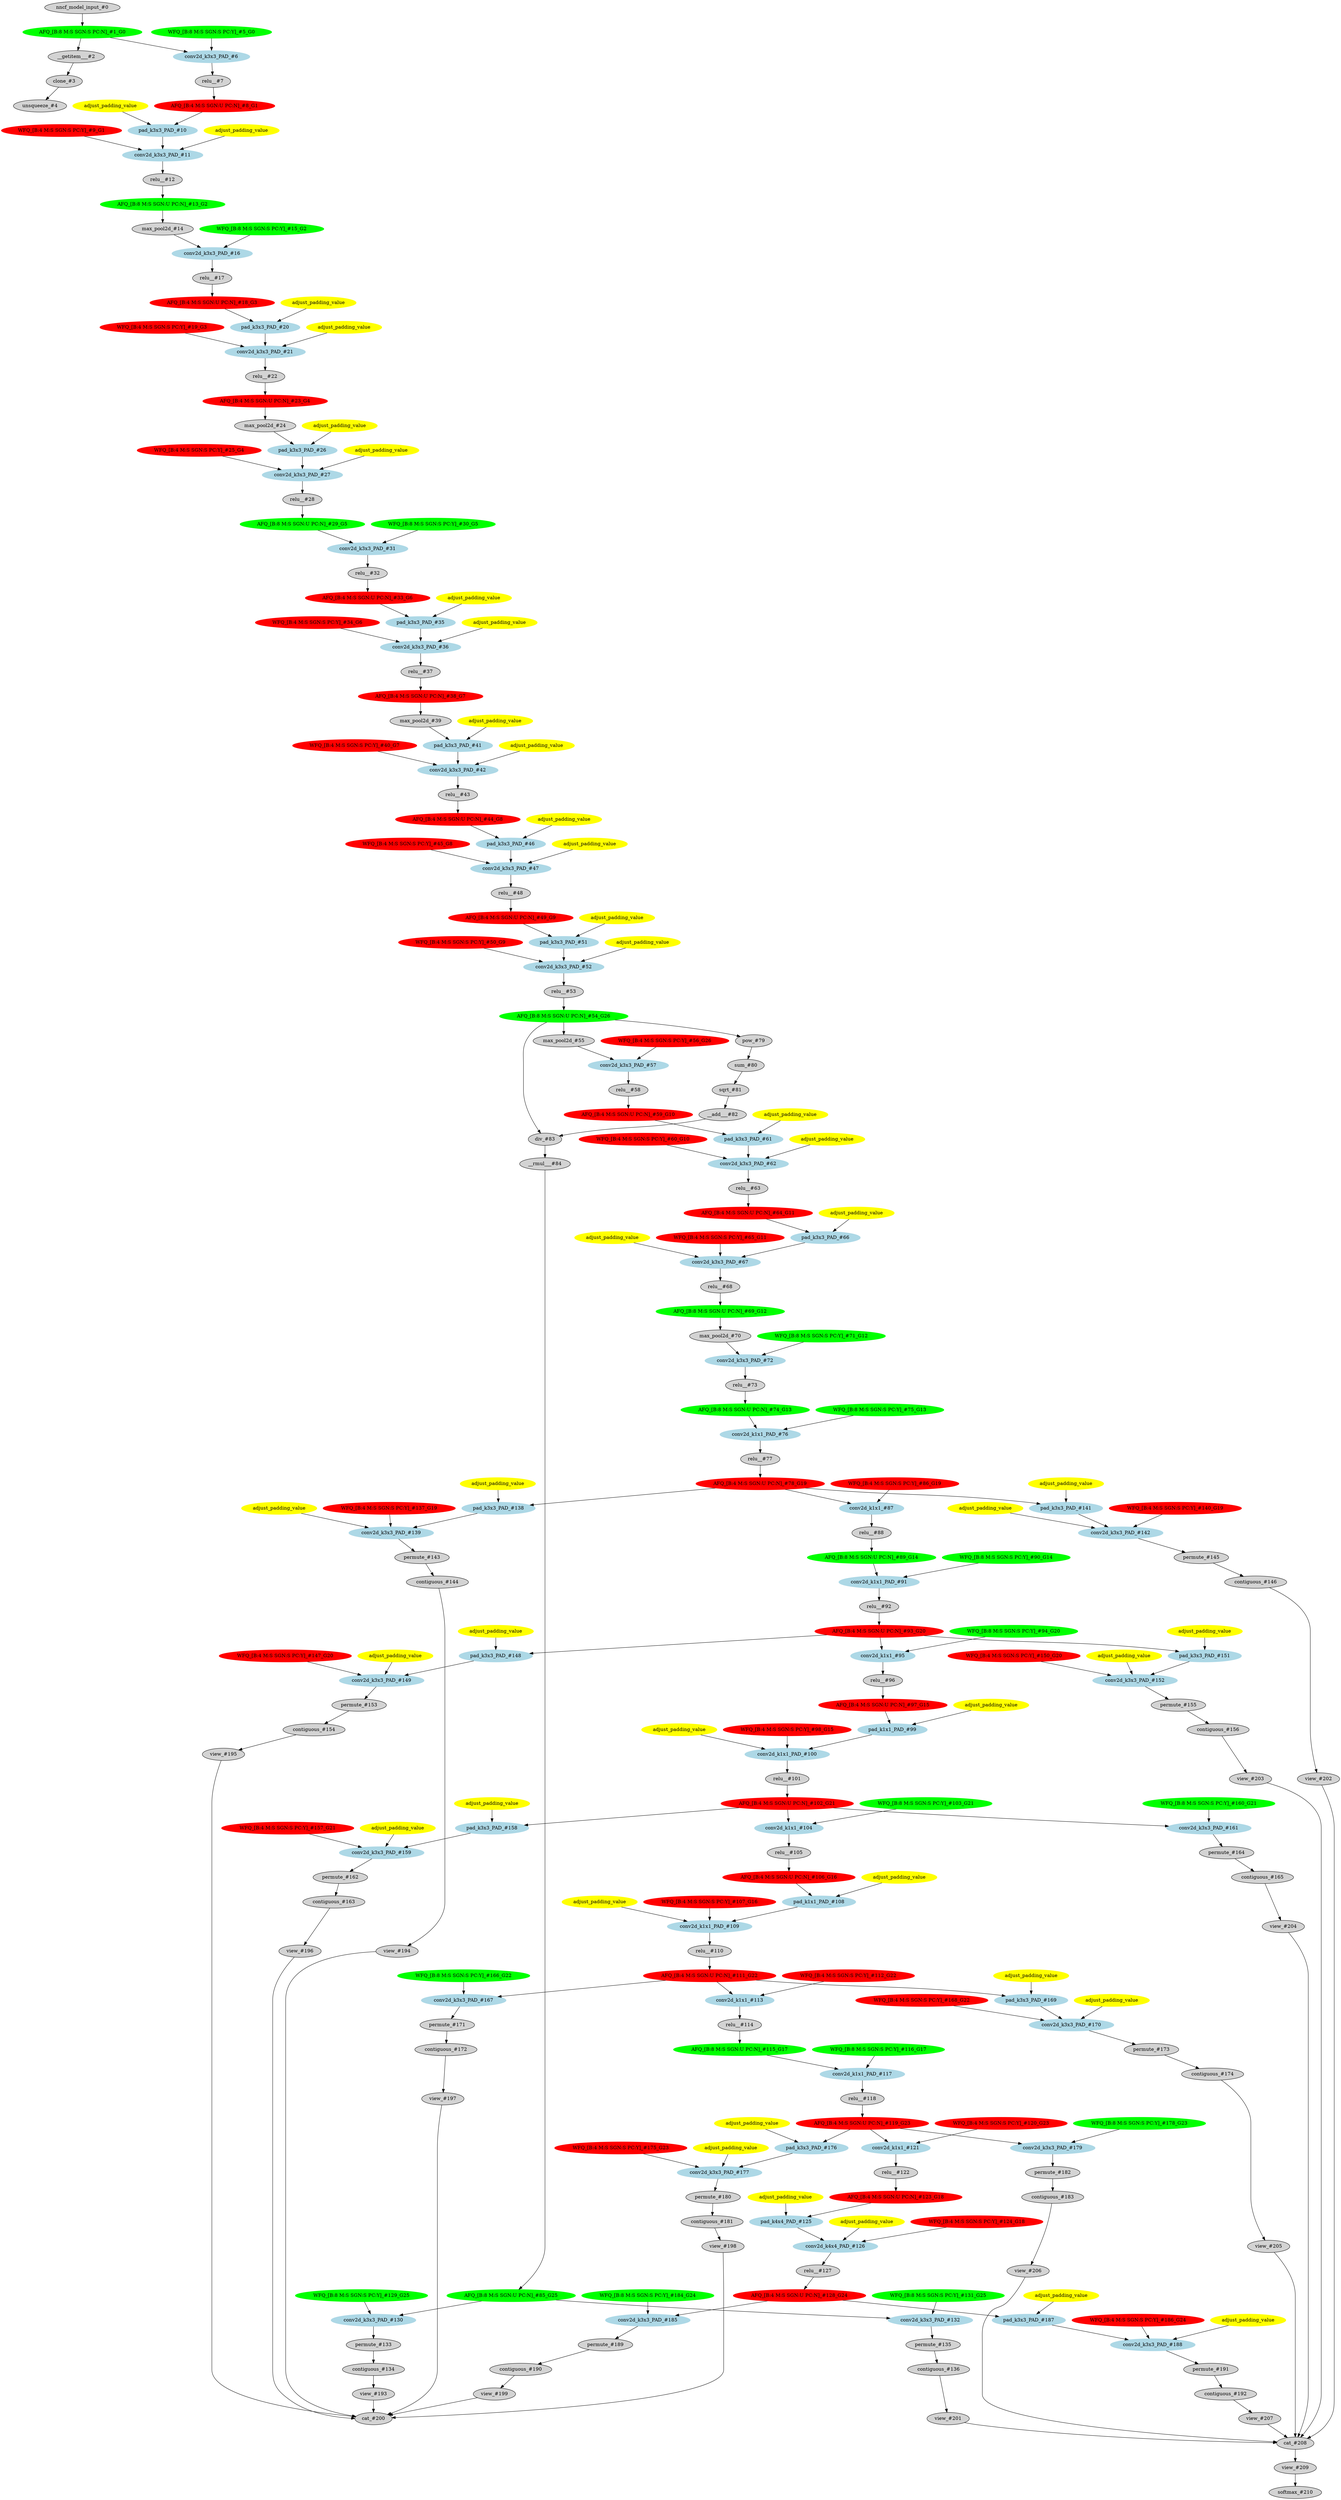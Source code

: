 strict digraph  {
"0 /nncf_model_input_0" [id=0, label="nncf_model_input_#0", style=filled, type=nncf_model_input];
"1 SymmetricQuantizer/symmetric_quantize_0" [color=green, id=1, label="AFQ_[B:8 M:S SGN:S PC:N]_#1_G0", style=filled, type=symmetric_quantize];
"2 SSD_VGG/__getitem___0" [id=2, label="__getitem___#2", style=filled, type=__getitem__];
"3 SSD_VGG/clone_0" [id=3, label="clone_#3", style=filled, type=clone];
"4 SSD_VGG/unsqueeze_0" [id=4, label="unsqueeze_#4", style=filled, type=unsqueeze];
"5 SSD_VGG/MultiOutputSequential[basenet]/NNCFConv2d[0]/ModuleDict[pre_ops]/UpdateWeight[0]/SymmetricQuantizer[op]/symmetric_quantize_0" [color=green, id=5, label="WFQ_[B:8 M:S SGN:S PC:Y]_#5_G0", style=filled, type=symmetric_quantize];
"6 SSD_VGG/MultiOutputSequential[basenet]/NNCFConv2d[0]/conv2d_0" [color=lightblue, id=6, label="conv2d_k3x3_PAD_#6", style=filled, type=conv2d];
"7 SSD_VGG/MultiOutputSequential[basenet]/ReLU[1]/relu__0" [id=7, label="relu__#7", style=filled, type=relu_];
"8 SSD_VGG/MultiOutputSequential[basenet]/ReLU[1]/SymmetricQuantizer/symmetric_quantize_0" [color=red, id=8, label="AFQ_[B:4 M:S SGN:U PC:N]_#8_G1", style=filled, type=symmetric_quantize];
"9 SSD_VGG/MultiOutputSequential[basenet]/NNCFConv2d[2]/ModuleDict[pre_ops]/UpdateWeight[1]/SymmetricQuantizer[op]/symmetric_quantize_0" [color=red, id=9, label="WFQ_[B:4 M:S SGN:S PC:Y]_#9_G1", style=filled, type=symmetric_quantize];
"10 SSD_VGG/MultiOutputSequential[basenet]/NNCFConv2d[2]/pad_0" [color=lightblue, id=10, label="pad_k3x3_PAD_#10", style=filled, type=pad];
"10 SSD_VGG/MultiOutputSequential[basenet]/NNCFConv2d[2]/pad_0_apad" [color=yellow, label=adjust_padding_value, style=filled, type=""];
"11 SSD_VGG/MultiOutputSequential[basenet]/NNCFConv2d[2]/conv2d_0" [color=lightblue, id=11, label="conv2d_k3x3_PAD_#11", style=filled, type=conv2d];
"11 SSD_VGG/MultiOutputSequential[basenet]/NNCFConv2d[2]/conv2d_0_apad" [color=yellow, label=adjust_padding_value, style=filled, type=""];
"12 SSD_VGG/MultiOutputSequential[basenet]/ReLU[3]/relu__0" [id=12, label="relu__#12", style=filled, type=relu_];
"13 SSD_VGG/MultiOutputSequential[basenet]/ReLU[3]/SymmetricQuantizer/symmetric_quantize_0" [color=green, id=13, label="AFQ_[B:8 M:S SGN:U PC:N]_#13_G2", style=filled, type=symmetric_quantize];
"14 SSD_VGG/MultiOutputSequential[basenet]/MaxPool2d[4]/max_pool2d_0" [id=14, label="max_pool2d_#14", style=filled, type=max_pool2d];
"15 SSD_VGG/MultiOutputSequential[basenet]/NNCFConv2d[5]/ModuleDict[pre_ops]/UpdateWeight[0]/SymmetricQuantizer[op]/symmetric_quantize_0" [color=green, id=15, label="WFQ_[B:8 M:S SGN:S PC:Y]_#15_G2", style=filled, type=symmetric_quantize];
"16 SSD_VGG/MultiOutputSequential[basenet]/NNCFConv2d[5]/conv2d_0" [color=lightblue, id=16, label="conv2d_k3x3_PAD_#16", style=filled, type=conv2d];
"17 SSD_VGG/MultiOutputSequential[basenet]/ReLU[6]/relu__0" [id=17, label="relu__#17", style=filled, type=relu_];
"18 SSD_VGG/MultiOutputSequential[basenet]/ReLU[6]/SymmetricQuantizer/symmetric_quantize_0" [color=red, id=18, label="AFQ_[B:4 M:S SGN:U PC:N]_#18_G3", style=filled, type=symmetric_quantize];
"19 SSD_VGG/MultiOutputSequential[basenet]/NNCFConv2d[7]/ModuleDict[pre_ops]/UpdateWeight[1]/SymmetricQuantizer[op]/symmetric_quantize_0" [color=red, id=19, label="WFQ_[B:4 M:S SGN:S PC:Y]_#19_G3", style=filled, type=symmetric_quantize];
"20 SSD_VGG/MultiOutputSequential[basenet]/NNCFConv2d[7]/pad_0" [color=lightblue, id=20, label="pad_k3x3_PAD_#20", style=filled, type=pad];
"20 SSD_VGG/MultiOutputSequential[basenet]/NNCFConv2d[7]/pad_0_apad" [color=yellow, label=adjust_padding_value, style=filled, type=""];
"21 SSD_VGG/MultiOutputSequential[basenet]/NNCFConv2d[7]/conv2d_0" [color=lightblue, id=21, label="conv2d_k3x3_PAD_#21", style=filled, type=conv2d];
"21 SSD_VGG/MultiOutputSequential[basenet]/NNCFConv2d[7]/conv2d_0_apad" [color=yellow, label=adjust_padding_value, style=filled, type=""];
"22 SSD_VGG/MultiOutputSequential[basenet]/ReLU[8]/relu__0" [id=22, label="relu__#22", style=filled, type=relu_];
"23 SSD_VGG/MultiOutputSequential[basenet]/ReLU[8]/SymmetricQuantizer/symmetric_quantize_0" [color=red, id=23, label="AFQ_[B:4 M:S SGN:U PC:N]_#23_G4", style=filled, type=symmetric_quantize];
"24 SSD_VGG/MultiOutputSequential[basenet]/MaxPool2d[9]/max_pool2d_0" [id=24, label="max_pool2d_#24", style=filled, type=max_pool2d];
"25 SSD_VGG/MultiOutputSequential[basenet]/NNCFConv2d[10]/ModuleDict[pre_ops]/UpdateWeight[1]/SymmetricQuantizer[op]/symmetric_quantize_0" [color=red, id=25, label="WFQ_[B:4 M:S SGN:S PC:Y]_#25_G4", style=filled, type=symmetric_quantize];
"26 SSD_VGG/MultiOutputSequential[basenet]/NNCFConv2d[10]/pad_0" [color=lightblue, id=26, label="pad_k3x3_PAD_#26", style=filled, type=pad];
"26 SSD_VGG/MultiOutputSequential[basenet]/NNCFConv2d[10]/pad_0_apad" [color=yellow, label=adjust_padding_value, style=filled, type=""];
"27 SSD_VGG/MultiOutputSequential[basenet]/NNCFConv2d[10]/conv2d_0" [color=lightblue, id=27, label="conv2d_k3x3_PAD_#27", style=filled, type=conv2d];
"27 SSD_VGG/MultiOutputSequential[basenet]/NNCFConv2d[10]/conv2d_0_apad" [color=yellow, label=adjust_padding_value, style=filled, type=""];
"28 SSD_VGG/MultiOutputSequential[basenet]/ReLU[11]/relu__0" [id=28, label="relu__#28", style=filled, type=relu_];
"29 SSD_VGG/MultiOutputSequential[basenet]/ReLU[11]/SymmetricQuantizer/symmetric_quantize_0" [color=green, id=29, label="AFQ_[B:8 M:S SGN:U PC:N]_#29_G5", style=filled, type=symmetric_quantize];
"30 SSD_VGG/MultiOutputSequential[basenet]/NNCFConv2d[12]/ModuleDict[pre_ops]/UpdateWeight[0]/SymmetricQuantizer[op]/symmetric_quantize_0" [color=green, id=30, label="WFQ_[B:8 M:S SGN:S PC:Y]_#30_G5", style=filled, type=symmetric_quantize];
"31 SSD_VGG/MultiOutputSequential[basenet]/NNCFConv2d[12]/conv2d_0" [color=lightblue, id=31, label="conv2d_k3x3_PAD_#31", style=filled, type=conv2d];
"32 SSD_VGG/MultiOutputSequential[basenet]/ReLU[13]/relu__0" [id=32, label="relu__#32", style=filled, type=relu_];
"33 SSD_VGG/MultiOutputSequential[basenet]/ReLU[13]/SymmetricQuantizer/symmetric_quantize_0" [color=red, id=33, label="AFQ_[B:4 M:S SGN:U PC:N]_#33_G6", style=filled, type=symmetric_quantize];
"34 SSD_VGG/MultiOutputSequential[basenet]/NNCFConv2d[14]/ModuleDict[pre_ops]/UpdateWeight[1]/SymmetricQuantizer[op]/symmetric_quantize_0" [color=red, id=34, label="WFQ_[B:4 M:S SGN:S PC:Y]_#34_G6", style=filled, type=symmetric_quantize];
"35 SSD_VGG/MultiOutputSequential[basenet]/NNCFConv2d[14]/pad_0" [color=lightblue, id=35, label="pad_k3x3_PAD_#35", style=filled, type=pad];
"35 SSD_VGG/MultiOutputSequential[basenet]/NNCFConv2d[14]/pad_0_apad" [color=yellow, label=adjust_padding_value, style=filled, type=""];
"36 SSD_VGG/MultiOutputSequential[basenet]/NNCFConv2d[14]/conv2d_0" [color=lightblue, id=36, label="conv2d_k3x3_PAD_#36", style=filled, type=conv2d];
"36 SSD_VGG/MultiOutputSequential[basenet]/NNCFConv2d[14]/conv2d_0_apad" [color=yellow, label=adjust_padding_value, style=filled, type=""];
"37 SSD_VGG/MultiOutputSequential[basenet]/ReLU[15]/relu__0" [id=37, label="relu__#37", style=filled, type=relu_];
"38 SSD_VGG/MultiOutputSequential[basenet]/ReLU[15]/SymmetricQuantizer/symmetric_quantize_0" [color=red, id=38, label="AFQ_[B:4 M:S SGN:U PC:N]_#38_G7", style=filled, type=symmetric_quantize];
"39 SSD_VGG/MultiOutputSequential[basenet]/MaxPool2d[16]/max_pool2d_0" [id=39, label="max_pool2d_#39", style=filled, type=max_pool2d];
"40 SSD_VGG/MultiOutputSequential[basenet]/NNCFConv2d[17]/ModuleDict[pre_ops]/UpdateWeight[1]/SymmetricQuantizer[op]/symmetric_quantize_0" [color=red, id=40, label="WFQ_[B:4 M:S SGN:S PC:Y]_#40_G7", style=filled, type=symmetric_quantize];
"41 SSD_VGG/MultiOutputSequential[basenet]/NNCFConv2d[17]/pad_0" [color=lightblue, id=41, label="pad_k3x3_PAD_#41", style=filled, type=pad];
"41 SSD_VGG/MultiOutputSequential[basenet]/NNCFConv2d[17]/pad_0_apad" [color=yellow, label=adjust_padding_value, style=filled, type=""];
"42 SSD_VGG/MultiOutputSequential[basenet]/NNCFConv2d[17]/conv2d_0" [color=lightblue, id=42, label="conv2d_k3x3_PAD_#42", style=filled, type=conv2d];
"42 SSD_VGG/MultiOutputSequential[basenet]/NNCFConv2d[17]/conv2d_0_apad" [color=yellow, label=adjust_padding_value, style=filled, type=""];
"43 SSD_VGG/MultiOutputSequential[basenet]/ReLU[18]/relu__0" [id=43, label="relu__#43", style=filled, type=relu_];
"44 SSD_VGG/MultiOutputSequential[basenet]/ReLU[18]/SymmetricQuantizer/symmetric_quantize_0" [color=red, id=44, label="AFQ_[B:4 M:S SGN:U PC:N]_#44_G8", style=filled, type=symmetric_quantize];
"45 SSD_VGG/MultiOutputSequential[basenet]/NNCFConv2d[19]/ModuleDict[pre_ops]/UpdateWeight[1]/SymmetricQuantizer[op]/symmetric_quantize_0" [color=red, id=45, label="WFQ_[B:4 M:S SGN:S PC:Y]_#45_G8", style=filled, type=symmetric_quantize];
"46 SSD_VGG/MultiOutputSequential[basenet]/NNCFConv2d[19]/pad_0" [color=lightblue, id=46, label="pad_k3x3_PAD_#46", style=filled, type=pad];
"46 SSD_VGG/MultiOutputSequential[basenet]/NNCFConv2d[19]/pad_0_apad" [color=yellow, label=adjust_padding_value, style=filled, type=""];
"47 SSD_VGG/MultiOutputSequential[basenet]/NNCFConv2d[19]/conv2d_0" [color=lightblue, id=47, label="conv2d_k3x3_PAD_#47", style=filled, type=conv2d];
"47 SSD_VGG/MultiOutputSequential[basenet]/NNCFConv2d[19]/conv2d_0_apad" [color=yellow, label=adjust_padding_value, style=filled, type=""];
"48 SSD_VGG/MultiOutputSequential[basenet]/ReLU[20]/relu__0" [id=48, label="relu__#48", style=filled, type=relu_];
"49 SSD_VGG/MultiOutputSequential[basenet]/ReLU[20]/SymmetricQuantizer/symmetric_quantize_0" [color=red, id=49, label="AFQ_[B:4 M:S SGN:U PC:N]_#49_G9", style=filled, type=symmetric_quantize];
"50 SSD_VGG/MultiOutputSequential[basenet]/NNCFConv2d[21]/ModuleDict[pre_ops]/UpdateWeight[1]/SymmetricQuantizer[op]/symmetric_quantize_0" [color=red, id=50, label="WFQ_[B:4 M:S SGN:S PC:Y]_#50_G9", style=filled, type=symmetric_quantize];
"51 SSD_VGG/MultiOutputSequential[basenet]/NNCFConv2d[21]/pad_0" [color=lightblue, id=51, label="pad_k3x3_PAD_#51", style=filled, type=pad];
"51 SSD_VGG/MultiOutputSequential[basenet]/NNCFConv2d[21]/pad_0_apad" [color=yellow, label=adjust_padding_value, style=filled, type=""];
"52 SSD_VGG/MultiOutputSequential[basenet]/NNCFConv2d[21]/conv2d_0" [color=lightblue, id=52, label="conv2d_k3x3_PAD_#52", style=filled, type=conv2d];
"52 SSD_VGG/MultiOutputSequential[basenet]/NNCFConv2d[21]/conv2d_0_apad" [color=yellow, label=adjust_padding_value, style=filled, type=""];
"53 SSD_VGG/MultiOutputSequential[basenet]/ReLU[22]/relu__0" [id=53, label="relu__#53", style=filled, type=relu_];
"54 SSD_VGG/MultiOutputSequential[basenet]/ReLU[22]/SymmetricQuantizer/symmetric_quantize_0" [color=green, id=54, label="AFQ_[B:8 M:S SGN:U PC:N]_#54_G26", style=filled, type=symmetric_quantize];
"55 SSD_VGG/MultiOutputSequential[basenet]/MaxPool2d[23]/max_pool2d_0" [id=55, label="max_pool2d_#55", style=filled, type=max_pool2d];
"56 SSD_VGG/MultiOutputSequential[basenet]/NNCFConv2d[24]/ModuleDict[pre_ops]/UpdateWeight[0]/SymmetricQuantizer[op]/symmetric_quantize_0" [color=red, id=56, label="WFQ_[B:4 M:S SGN:S PC:Y]_#56_G26", style=filled, type=symmetric_quantize];
"57 SSD_VGG/MultiOutputSequential[basenet]/NNCFConv2d[24]/conv2d_0" [color=lightblue, id=57, label="conv2d_k3x3_PAD_#57", style=filled, type=conv2d];
"58 SSD_VGG/MultiOutputSequential[basenet]/ReLU[25]/relu__0" [id=58, label="relu__#58", style=filled, type=relu_];
"59 SSD_VGG/MultiOutputSequential[basenet]/ReLU[25]/SymmetricQuantizer/symmetric_quantize_0" [color=red, id=59, label="AFQ_[B:4 M:S SGN:U PC:N]_#59_G10", style=filled, type=symmetric_quantize];
"60 SSD_VGG/MultiOutputSequential[basenet]/NNCFConv2d[26]/ModuleDict[pre_ops]/UpdateWeight[1]/SymmetricQuantizer[op]/symmetric_quantize_0" [color=red, id=60, label="WFQ_[B:4 M:S SGN:S PC:Y]_#60_G10", style=filled, type=symmetric_quantize];
"61 SSD_VGG/MultiOutputSequential[basenet]/NNCFConv2d[26]/pad_0" [color=lightblue, id=61, label="pad_k3x3_PAD_#61", style=filled, type=pad];
"61 SSD_VGG/MultiOutputSequential[basenet]/NNCFConv2d[26]/pad_0_apad" [color=yellow, label=adjust_padding_value, style=filled, type=""];
"62 SSD_VGG/MultiOutputSequential[basenet]/NNCFConv2d[26]/conv2d_0" [color=lightblue, id=62, label="conv2d_k3x3_PAD_#62", style=filled, type=conv2d];
"62 SSD_VGG/MultiOutputSequential[basenet]/NNCFConv2d[26]/conv2d_0_apad" [color=yellow, label=adjust_padding_value, style=filled, type=""];
"63 SSD_VGG/MultiOutputSequential[basenet]/ReLU[27]/relu__0" [id=63, label="relu__#63", style=filled, type=relu_];
"64 SSD_VGG/MultiOutputSequential[basenet]/ReLU[27]/SymmetricQuantizer/symmetric_quantize_0" [color=red, id=64, label="AFQ_[B:4 M:S SGN:U PC:N]_#64_G11", style=filled, type=symmetric_quantize];
"65 SSD_VGG/MultiOutputSequential[basenet]/NNCFConv2d[28]/ModuleDict[pre_ops]/UpdateWeight[1]/SymmetricQuantizer[op]/symmetric_quantize_0" [color=red, id=65, label="WFQ_[B:4 M:S SGN:S PC:Y]_#65_G11", style=filled, type=symmetric_quantize];
"66 SSD_VGG/MultiOutputSequential[basenet]/NNCFConv2d[28]/pad_0" [color=lightblue, id=66, label="pad_k3x3_PAD_#66", style=filled, type=pad];
"66 SSD_VGG/MultiOutputSequential[basenet]/NNCFConv2d[28]/pad_0_apad" [color=yellow, label=adjust_padding_value, style=filled, type=""];
"67 SSD_VGG/MultiOutputSequential[basenet]/NNCFConv2d[28]/conv2d_0" [color=lightblue, id=67, label="conv2d_k3x3_PAD_#67", style=filled, type=conv2d];
"67 SSD_VGG/MultiOutputSequential[basenet]/NNCFConv2d[28]/conv2d_0_apad" [color=yellow, label=adjust_padding_value, style=filled, type=""];
"68 SSD_VGG/MultiOutputSequential[basenet]/ReLU[29]/relu__0" [id=68, label="relu__#68", style=filled, type=relu_];
"69 SSD_VGG/MultiOutputSequential[basenet]/ReLU[29]/SymmetricQuantizer/symmetric_quantize_0" [color=green, id=69, label="AFQ_[B:8 M:S SGN:U PC:N]_#69_G12", style=filled, type=symmetric_quantize];
"70 SSD_VGG/MultiOutputSequential[basenet]/MaxPool2d[30]/max_pool2d_0" [id=70, label="max_pool2d_#70", style=filled, type=max_pool2d];
"71 SSD_VGG/MultiOutputSequential[basenet]/NNCFConv2d[31]/ModuleDict[pre_ops]/UpdateWeight[0]/SymmetricQuantizer[op]/symmetric_quantize_0" [color=green, id=71, label="WFQ_[B:8 M:S SGN:S PC:Y]_#71_G12", style=filled, type=symmetric_quantize];
"72 SSD_VGG/MultiOutputSequential[basenet]/NNCFConv2d[31]/conv2d_0" [color=lightblue, id=72, label="conv2d_k3x3_PAD_#72", style=filled, type=conv2d];
"73 SSD_VGG/MultiOutputSequential[basenet]/ReLU[32]/relu__0" [id=73, label="relu__#73", style=filled, type=relu_];
"74 SSD_VGG/MultiOutputSequential[basenet]/ReLU[32]/SymmetricQuantizer/symmetric_quantize_0" [color=green, id=74, label="AFQ_[B:8 M:S SGN:U PC:N]_#74_G13", style=filled, type=symmetric_quantize];
"75 SSD_VGG/MultiOutputSequential[basenet]/NNCFConv2d[33]/ModuleDict[pre_ops]/UpdateWeight[0]/SymmetricQuantizer[op]/symmetric_quantize_0" [color=green, id=75, label="WFQ_[B:8 M:S SGN:S PC:Y]_#75_G13", style=filled, type=symmetric_quantize];
"76 SSD_VGG/MultiOutputSequential[basenet]/NNCFConv2d[33]/conv2d_0" [color=lightblue, id=76, label="conv2d_k1x1_PAD_#76", style=filled, type=conv2d];
"77 SSD_VGG/MultiOutputSequential[basenet]/ReLU[34]/relu__0" [id=77, label="relu__#77", style=filled, type=relu_];
"78 SSD_VGG/MultiOutputSequential[basenet]/ReLU[34]/SymmetricQuantizer/symmetric_quantize_0" [color=red, id=78, label="AFQ_[B:4 M:S SGN:U PC:N]_#78_G19", style=filled, type=symmetric_quantize];
"79 SSD_VGG/NNCFUserL2Norm[L2Norm]/pow_0" [id=79, label="pow_#79", style=filled, type=pow];
"80 SSD_VGG/NNCFUserL2Norm[L2Norm]/sum_0" [id=80, label="sum_#80", style=filled, type=sum];
"81 SSD_VGG/NNCFUserL2Norm[L2Norm]/sqrt_0" [id=81, label="sqrt_#81", style=filled, type=sqrt];
"82 SSD_VGG/NNCFUserL2Norm[L2Norm]/__add___0" [id=82, label="__add___#82", style=filled, type=__add__];
"83 SSD_VGG/NNCFUserL2Norm[L2Norm]/div_0" [id=83, label="div_#83", style=filled, type=div];
"84 SSD_VGG/NNCFUserL2Norm[L2Norm]/__rmul___0" [id=84, label="__rmul___#84", style=filled, type=__rmul__];
"85 SSD_VGG/NNCFUserL2Norm[L2Norm]/SymmetricQuantizer/symmetric_quantize_0" [color=green, id=85, label="AFQ_[B:8 M:S SGN:U PC:N]_#85_G25", style=filled, type=symmetric_quantize];
"86 SSD_VGG/MultiOutputSequential[extras]/NNCFConv2d[0]/ModuleDict[pre_ops]/UpdateWeight[0]/SymmetricQuantizer[op]/symmetric_quantize_0" [color=red, id=86, label="WFQ_[B:4 M:S SGN:S PC:Y]_#86_G19", style=filled, type=symmetric_quantize];
"87 SSD_VGG/MultiOutputSequential[extras]/NNCFConv2d[0]/conv2d_0" [color=lightblue, id=87, label="conv2d_k1x1_#87", style=filled, type=conv2d];
"88 SSD_VGG/MultiOutputSequential[extras]/ReLU[1]/relu__0" [id=88, label="relu__#88", style=filled, type=relu_];
"89 SSD_VGG/MultiOutputSequential[extras]/ReLU[1]/SymmetricQuantizer/symmetric_quantize_0" [color=green, id=89, label="AFQ_[B:8 M:S SGN:U PC:N]_#89_G14", style=filled, type=symmetric_quantize];
"90 SSD_VGG/MultiOutputSequential[extras]/NNCFConv2d[2]/ModuleDict[pre_ops]/UpdateWeight[0]/SymmetricQuantizer[op]/symmetric_quantize_0" [color=green, id=90, label="WFQ_[B:8 M:S SGN:S PC:Y]_#90_G14", style=filled, type=symmetric_quantize];
"91 SSD_VGG/MultiOutputSequential[extras]/NNCFConv2d[2]/conv2d_0" [color=lightblue, id=91, label="conv2d_k1x1_PAD_#91", style=filled, type=conv2d];
"92 SSD_VGG/MultiOutputSequential[extras]/ReLU[3]/relu__0" [id=92, label="relu__#92", style=filled, type=relu_];
"93 SSD_VGG/MultiOutputSequential[extras]/ReLU[3]/SymmetricQuantizer/symmetric_quantize_0" [color=red, id=93, label="AFQ_[B:4 M:S SGN:U PC:N]_#93_G20", style=filled, type=symmetric_quantize];
"94 SSD_VGG/MultiOutputSequential[extras]/NNCFConv2d[4]/ModuleDict[pre_ops]/UpdateWeight[0]/SymmetricQuantizer[op]/symmetric_quantize_0" [color=green, id=94, label="WFQ_[B:8 M:S SGN:S PC:Y]_#94_G20", style=filled, type=symmetric_quantize];
"95 SSD_VGG/MultiOutputSequential[extras]/NNCFConv2d[4]/conv2d_0" [color=lightblue, id=95, label="conv2d_k1x1_#95", style=filled, type=conv2d];
"96 SSD_VGG/MultiOutputSequential[extras]/ReLU[5]/relu__0" [id=96, label="relu__#96", style=filled, type=relu_];
"97 SSD_VGG/MultiOutputSequential[extras]/ReLU[5]/SymmetricQuantizer/symmetric_quantize_0" [color=red, id=97, label="AFQ_[B:4 M:S SGN:U PC:N]_#97_G15", style=filled, type=symmetric_quantize];
"98 SSD_VGG/MultiOutputSequential[extras]/NNCFConv2d[6]/ModuleDict[pre_ops]/UpdateWeight[1]/SymmetricQuantizer[op]/symmetric_quantize_0" [color=red, id=98, label="WFQ_[B:4 M:S SGN:S PC:Y]_#98_G15", style=filled, type=symmetric_quantize];
"99 SSD_VGG/MultiOutputSequential[extras]/NNCFConv2d[6]/pad_0" [color=lightblue, id=99, label="pad_k1x1_PAD_#99", style=filled, type=pad];
"99 SSD_VGG/MultiOutputSequential[extras]/NNCFConv2d[6]/pad_0_apad" [color=yellow, label=adjust_padding_value, style=filled, type=""];
"100 SSD_VGG/MultiOutputSequential[extras]/NNCFConv2d[6]/conv2d_0" [color=lightblue, id=100, label="conv2d_k1x1_PAD_#100", style=filled, type=conv2d];
"100 SSD_VGG/MultiOutputSequential[extras]/NNCFConv2d[6]/conv2d_0_apad" [color=yellow, label=adjust_padding_value, style=filled, type=""];
"101 SSD_VGG/MultiOutputSequential[extras]/ReLU[7]/relu__0" [id=101, label="relu__#101", style=filled, type=relu_];
"102 SSD_VGG/MultiOutputSequential[extras]/ReLU[7]/SymmetricQuantizer/symmetric_quantize_0" [color=red, id=102, label="AFQ_[B:4 M:S SGN:U PC:N]_#102_G21", style=filled, type=symmetric_quantize];
"103 SSD_VGG/MultiOutputSequential[extras]/NNCFConv2d[8]/ModuleDict[pre_ops]/UpdateWeight[0]/SymmetricQuantizer[op]/symmetric_quantize_0" [color=green, id=103, label="WFQ_[B:8 M:S SGN:S PC:Y]_#103_G21", style=filled, type=symmetric_quantize];
"104 SSD_VGG/MultiOutputSequential[extras]/NNCFConv2d[8]/conv2d_0" [color=lightblue, id=104, label="conv2d_k1x1_#104", style=filled, type=conv2d];
"105 SSD_VGG/MultiOutputSequential[extras]/ReLU[9]/relu__0" [id=105, label="relu__#105", style=filled, type=relu_];
"106 SSD_VGG/MultiOutputSequential[extras]/ReLU[9]/SymmetricQuantizer/symmetric_quantize_0" [color=red, id=106, label="AFQ_[B:4 M:S SGN:U PC:N]_#106_G16", style=filled, type=symmetric_quantize];
"107 SSD_VGG/MultiOutputSequential[extras]/NNCFConv2d[10]/ModuleDict[pre_ops]/UpdateWeight[1]/SymmetricQuantizer[op]/symmetric_quantize_0" [color=red, id=107, label="WFQ_[B:4 M:S SGN:S PC:Y]_#107_G16", style=filled, type=symmetric_quantize];
"108 SSD_VGG/MultiOutputSequential[extras]/NNCFConv2d[10]/pad_0" [color=lightblue, id=108, label="pad_k1x1_PAD_#108", style=filled, type=pad];
"108 SSD_VGG/MultiOutputSequential[extras]/NNCFConv2d[10]/pad_0_apad" [color=yellow, label=adjust_padding_value, style=filled, type=""];
"109 SSD_VGG/MultiOutputSequential[extras]/NNCFConv2d[10]/conv2d_0" [color=lightblue, id=109, label="conv2d_k1x1_PAD_#109", style=filled, type=conv2d];
"109 SSD_VGG/MultiOutputSequential[extras]/NNCFConv2d[10]/conv2d_0_apad" [color=yellow, label=adjust_padding_value, style=filled, type=""];
"110 SSD_VGG/MultiOutputSequential[extras]/ReLU[11]/relu__0" [id=110, label="relu__#110", style=filled, type=relu_];
"111 SSD_VGG/MultiOutputSequential[extras]/ReLU[11]/SymmetricQuantizer/symmetric_quantize_0" [color=red, id=111, label="AFQ_[B:4 M:S SGN:U PC:N]_#111_G22", style=filled, type=symmetric_quantize];
"112 SSD_VGG/MultiOutputSequential[extras]/NNCFConv2d[12]/ModuleDict[pre_ops]/UpdateWeight[0]/SymmetricQuantizer[op]/symmetric_quantize_0" [color=red, id=112, label="WFQ_[B:4 M:S SGN:S PC:Y]_#112_G22", style=filled, type=symmetric_quantize];
"113 SSD_VGG/MultiOutputSequential[extras]/NNCFConv2d[12]/conv2d_0" [color=lightblue, id=113, label="conv2d_k1x1_#113", style=filled, type=conv2d];
"114 SSD_VGG/MultiOutputSequential[extras]/ReLU[13]/relu__0" [id=114, label="relu__#114", style=filled, type=relu_];
"115 SSD_VGG/MultiOutputSequential[extras]/ReLU[13]/SymmetricQuantizer/symmetric_quantize_0" [color=green, id=115, label="AFQ_[B:8 M:S SGN:U PC:N]_#115_G17", style=filled, type=symmetric_quantize];
"116 SSD_VGG/MultiOutputSequential[extras]/NNCFConv2d[14]/ModuleDict[pre_ops]/UpdateWeight[0]/SymmetricQuantizer[op]/symmetric_quantize_0" [color=green, id=116, label="WFQ_[B:8 M:S SGN:S PC:Y]_#116_G17", style=filled, type=symmetric_quantize];
"117 SSD_VGG/MultiOutputSequential[extras]/NNCFConv2d[14]/conv2d_0" [color=lightblue, id=117, label="conv2d_k1x1_PAD_#117", style=filled, type=conv2d];
"118 SSD_VGG/MultiOutputSequential[extras]/ReLU[15]/relu__0" [id=118, label="relu__#118", style=filled, type=relu_];
"119 SSD_VGG/MultiOutputSequential[extras]/ReLU[15]/SymmetricQuantizer/symmetric_quantize_0" [color=red, id=119, label="AFQ_[B:4 M:S SGN:U PC:N]_#119_G23", style=filled, type=symmetric_quantize];
"120 SSD_VGG/MultiOutputSequential[extras]/NNCFConv2d[16]/ModuleDict[pre_ops]/UpdateWeight[0]/SymmetricQuantizer[op]/symmetric_quantize_0" [color=red, id=120, label="WFQ_[B:4 M:S SGN:S PC:Y]_#120_G23", style=filled, type=symmetric_quantize];
"121 SSD_VGG/MultiOutputSequential[extras]/NNCFConv2d[16]/conv2d_0" [color=lightblue, id=121, label="conv2d_k1x1_#121", style=filled, type=conv2d];
"122 SSD_VGG/MultiOutputSequential[extras]/ReLU[17]/relu__0" [id=122, label="relu__#122", style=filled, type=relu_];
"123 SSD_VGG/MultiOutputSequential[extras]/ReLU[17]/SymmetricQuantizer/symmetric_quantize_0" [color=red, id=123, label="AFQ_[B:4 M:S SGN:U PC:N]_#123_G18", style=filled, type=symmetric_quantize];
"124 SSD_VGG/MultiOutputSequential[extras]/NNCFConv2d[18]/ModuleDict[pre_ops]/UpdateWeight[1]/SymmetricQuantizer[op]/symmetric_quantize_0" [color=red, id=124, label="WFQ_[B:4 M:S SGN:S PC:Y]_#124_G18", style=filled, type=symmetric_quantize];
"125 SSD_VGG/MultiOutputSequential[extras]/NNCFConv2d[18]/pad_0" [color=lightblue, id=125, label="pad_k4x4_PAD_#125", style=filled, type=pad];
"125 SSD_VGG/MultiOutputSequential[extras]/NNCFConv2d[18]/pad_0_apad" [color=yellow, label=adjust_padding_value, style=filled, type=""];
"126 SSD_VGG/MultiOutputSequential[extras]/NNCFConv2d[18]/conv2d_0" [color=lightblue, id=126, label="conv2d_k4x4_PAD_#126", style=filled, type=conv2d];
"126 SSD_VGG/MultiOutputSequential[extras]/NNCFConv2d[18]/conv2d_0_apad" [color=yellow, label=adjust_padding_value, style=filled, type=""];
"127 SSD_VGG/MultiOutputSequential[extras]/ReLU[19]/relu__0" [id=127, label="relu__#127", style=filled, type=relu_];
"128 SSD_VGG/MultiOutputSequential[extras]/ReLU[19]/SymmetricQuantizer/symmetric_quantize_0" [color=red, id=128, label="AFQ_[B:4 M:S SGN:U PC:N]_#128_G24", style=filled, type=symmetric_quantize];
"129 SSD_VGG/SSDDetectionOutput[detection_head]/ModuleList[heads]/SSDHead[0]/NNCFConv2d[loc]/ModuleDict[pre_ops]/UpdateWeight[0]/SymmetricQuantizer[op]/symmetric_quantize_0" [color=green, id=129, label="WFQ_[B:8 M:S SGN:S PC:Y]_#129_G25", style=filled, type=symmetric_quantize];
"130 SSD_VGG/SSDDetectionOutput[detection_head]/ModuleList[heads]/SSDHead[0]/NNCFConv2d[loc]/conv2d_0" [color=lightblue, id=130, label="conv2d_k3x3_PAD_#130", style=filled, type=conv2d];
"131 SSD_VGG/SSDDetectionOutput[detection_head]/ModuleList[heads]/SSDHead[0]/NNCFConv2d[conf]/ModuleDict[pre_ops]/UpdateWeight[0]/SymmetricQuantizer[op]/symmetric_quantize_0" [color=green, id=131, label="WFQ_[B:8 M:S SGN:S PC:Y]_#131_G25", style=filled, type=symmetric_quantize];
"132 SSD_VGG/SSDDetectionOutput[detection_head]/ModuleList[heads]/SSDHead[0]/NNCFConv2d[conf]/conv2d_0" [color=lightblue, id=132, label="conv2d_k3x3_PAD_#132", style=filled, type=conv2d];
"133 SSD_VGG/SSDDetectionOutput[detection_head]/ModuleList[heads]/SSDHead[0]/permute_0" [id=133, label="permute_#133", style=filled, type=permute];
"134 SSD_VGG/SSDDetectionOutput[detection_head]/ModuleList[heads]/SSDHead[0]/contiguous_0" [id=134, label="contiguous_#134", style=filled, type=contiguous];
"135 SSD_VGG/SSDDetectionOutput[detection_head]/ModuleList[heads]/SSDHead[0]/permute_1" [id=135, label="permute_#135", style=filled, type=permute];
"136 SSD_VGG/SSDDetectionOutput[detection_head]/ModuleList[heads]/SSDHead[0]/contiguous_1" [id=136, label="contiguous_#136", style=filled, type=contiguous];
"137 SSD_VGG/SSDDetectionOutput[detection_head]/ModuleList[heads]/SSDHead[1]/NNCFConv2d[loc]/ModuleDict[pre_ops]/UpdateWeight[1]/SymmetricQuantizer[op]/symmetric_quantize_0" [color=red, id=137, label="WFQ_[B:4 M:S SGN:S PC:Y]_#137_G19", style=filled, type=symmetric_quantize];
"138 SSD_VGG/SSDDetectionOutput[detection_head]/ModuleList[heads]/SSDHead[1]/NNCFConv2d[loc]/pad_0" [color=lightblue, id=138, label="pad_k3x3_PAD_#138", style=filled, type=pad];
"138 SSD_VGG/SSDDetectionOutput[detection_head]/ModuleList[heads]/SSDHead[1]/NNCFConv2d[loc]/pad_0_apad" [color=yellow, label=adjust_padding_value, style=filled, type=""];
"139 SSD_VGG/SSDDetectionOutput[detection_head]/ModuleList[heads]/SSDHead[1]/NNCFConv2d[loc]/conv2d_0" [color=lightblue, id=139, label="conv2d_k3x3_PAD_#139", style=filled, type=conv2d];
"139 SSD_VGG/SSDDetectionOutput[detection_head]/ModuleList[heads]/SSDHead[1]/NNCFConv2d[loc]/conv2d_0_apad" [color=yellow, label=adjust_padding_value, style=filled, type=""];
"140 SSD_VGG/SSDDetectionOutput[detection_head]/ModuleList[heads]/SSDHead[1]/NNCFConv2d[conf]/ModuleDict[pre_ops]/UpdateWeight[1]/SymmetricQuantizer[op]/symmetric_quantize_0" [color=red, id=140, label="WFQ_[B:4 M:S SGN:S PC:Y]_#140_G19", style=filled, type=symmetric_quantize];
"141 SSD_VGG/SSDDetectionOutput[detection_head]/ModuleList[heads]/SSDHead[1]/NNCFConv2d[conf]/pad_0" [color=lightblue, id=141, label="pad_k3x3_PAD_#141", style=filled, type=pad];
"141 SSD_VGG/SSDDetectionOutput[detection_head]/ModuleList[heads]/SSDHead[1]/NNCFConv2d[conf]/pad_0_apad" [color=yellow, label=adjust_padding_value, style=filled, type=""];
"142 SSD_VGG/SSDDetectionOutput[detection_head]/ModuleList[heads]/SSDHead[1]/NNCFConv2d[conf]/conv2d_0" [color=lightblue, id=142, label="conv2d_k3x3_PAD_#142", style=filled, type=conv2d];
"142 SSD_VGG/SSDDetectionOutput[detection_head]/ModuleList[heads]/SSDHead[1]/NNCFConv2d[conf]/conv2d_0_apad" [color=yellow, label=adjust_padding_value, style=filled, type=""];
"143 SSD_VGG/SSDDetectionOutput[detection_head]/ModuleList[heads]/SSDHead[1]/permute_0" [id=143, label="permute_#143", style=filled, type=permute];
"144 SSD_VGG/SSDDetectionOutput[detection_head]/ModuleList[heads]/SSDHead[1]/contiguous_0" [id=144, label="contiguous_#144", style=filled, type=contiguous];
"145 SSD_VGG/SSDDetectionOutput[detection_head]/ModuleList[heads]/SSDHead[1]/permute_1" [id=145, label="permute_#145", style=filled, type=permute];
"146 SSD_VGG/SSDDetectionOutput[detection_head]/ModuleList[heads]/SSDHead[1]/contiguous_1" [id=146, label="contiguous_#146", style=filled, type=contiguous];
"147 SSD_VGG/SSDDetectionOutput[detection_head]/ModuleList[heads]/SSDHead[2]/NNCFConv2d[loc]/ModuleDict[pre_ops]/UpdateWeight[1]/SymmetricQuantizer[op]/symmetric_quantize_0" [color=red, id=147, label="WFQ_[B:4 M:S SGN:S PC:Y]_#147_G20", style=filled, type=symmetric_quantize];
"148 SSD_VGG/SSDDetectionOutput[detection_head]/ModuleList[heads]/SSDHead[2]/NNCFConv2d[loc]/pad_0" [color=lightblue, id=148, label="pad_k3x3_PAD_#148", style=filled, type=pad];
"148 SSD_VGG/SSDDetectionOutput[detection_head]/ModuleList[heads]/SSDHead[2]/NNCFConv2d[loc]/pad_0_apad" [color=yellow, label=adjust_padding_value, style=filled, type=""];
"149 SSD_VGG/SSDDetectionOutput[detection_head]/ModuleList[heads]/SSDHead[2]/NNCFConv2d[loc]/conv2d_0" [color=lightblue, id=149, label="conv2d_k3x3_PAD_#149", style=filled, type=conv2d];
"149 SSD_VGG/SSDDetectionOutput[detection_head]/ModuleList[heads]/SSDHead[2]/NNCFConv2d[loc]/conv2d_0_apad" [color=yellow, label=adjust_padding_value, style=filled, type=""];
"150 SSD_VGG/SSDDetectionOutput[detection_head]/ModuleList[heads]/SSDHead[2]/NNCFConv2d[conf]/ModuleDict[pre_ops]/UpdateWeight[1]/SymmetricQuantizer[op]/symmetric_quantize_0" [color=red, id=150, label="WFQ_[B:4 M:S SGN:S PC:Y]_#150_G20", style=filled, type=symmetric_quantize];
"151 SSD_VGG/SSDDetectionOutput[detection_head]/ModuleList[heads]/SSDHead[2]/NNCFConv2d[conf]/pad_0" [color=lightblue, id=151, label="pad_k3x3_PAD_#151", style=filled, type=pad];
"151 SSD_VGG/SSDDetectionOutput[detection_head]/ModuleList[heads]/SSDHead[2]/NNCFConv2d[conf]/pad_0_apad" [color=yellow, label=adjust_padding_value, style=filled, type=""];
"152 SSD_VGG/SSDDetectionOutput[detection_head]/ModuleList[heads]/SSDHead[2]/NNCFConv2d[conf]/conv2d_0" [color=lightblue, id=152, label="conv2d_k3x3_PAD_#152", style=filled, type=conv2d];
"152 SSD_VGG/SSDDetectionOutput[detection_head]/ModuleList[heads]/SSDHead[2]/NNCFConv2d[conf]/conv2d_0_apad" [color=yellow, label=adjust_padding_value, style=filled, type=""];
"153 SSD_VGG/SSDDetectionOutput[detection_head]/ModuleList[heads]/SSDHead[2]/permute_0" [id=153, label="permute_#153", style=filled, type=permute];
"154 SSD_VGG/SSDDetectionOutput[detection_head]/ModuleList[heads]/SSDHead[2]/contiguous_0" [id=154, label="contiguous_#154", style=filled, type=contiguous];
"155 SSD_VGG/SSDDetectionOutput[detection_head]/ModuleList[heads]/SSDHead[2]/permute_1" [id=155, label="permute_#155", style=filled, type=permute];
"156 SSD_VGG/SSDDetectionOutput[detection_head]/ModuleList[heads]/SSDHead[2]/contiguous_1" [id=156, label="contiguous_#156", style=filled, type=contiguous];
"157 SSD_VGG/SSDDetectionOutput[detection_head]/ModuleList[heads]/SSDHead[3]/NNCFConv2d[loc]/ModuleDict[pre_ops]/UpdateWeight[1]/SymmetricQuantizer[op]/symmetric_quantize_0" [color=red, id=157, label="WFQ_[B:4 M:S SGN:S PC:Y]_#157_G21", style=filled, type=symmetric_quantize];
"158 SSD_VGG/SSDDetectionOutput[detection_head]/ModuleList[heads]/SSDHead[3]/NNCFConv2d[loc]/pad_0" [color=lightblue, id=158, label="pad_k3x3_PAD_#158", style=filled, type=pad];
"158 SSD_VGG/SSDDetectionOutput[detection_head]/ModuleList[heads]/SSDHead[3]/NNCFConv2d[loc]/pad_0_apad" [color=yellow, label=adjust_padding_value, style=filled, type=""];
"159 SSD_VGG/SSDDetectionOutput[detection_head]/ModuleList[heads]/SSDHead[3]/NNCFConv2d[loc]/conv2d_0" [color=lightblue, id=159, label="conv2d_k3x3_PAD_#159", style=filled, type=conv2d];
"159 SSD_VGG/SSDDetectionOutput[detection_head]/ModuleList[heads]/SSDHead[3]/NNCFConv2d[loc]/conv2d_0_apad" [color=yellow, label=adjust_padding_value, style=filled, type=""];
"160 SSD_VGG/SSDDetectionOutput[detection_head]/ModuleList[heads]/SSDHead[3]/NNCFConv2d[conf]/ModuleDict[pre_ops]/UpdateWeight[0]/SymmetricQuantizer[op]/symmetric_quantize_0" [color=green, id=160, label="WFQ_[B:8 M:S SGN:S PC:Y]_#160_G21", style=filled, type=symmetric_quantize];
"161 SSD_VGG/SSDDetectionOutput[detection_head]/ModuleList[heads]/SSDHead[3]/NNCFConv2d[conf]/conv2d_0" [color=lightblue, id=161, label="conv2d_k3x3_PAD_#161", style=filled, type=conv2d];
"162 SSD_VGG/SSDDetectionOutput[detection_head]/ModuleList[heads]/SSDHead[3]/permute_0" [id=162, label="permute_#162", style=filled, type=permute];
"163 SSD_VGG/SSDDetectionOutput[detection_head]/ModuleList[heads]/SSDHead[3]/contiguous_0" [id=163, label="contiguous_#163", style=filled, type=contiguous];
"164 SSD_VGG/SSDDetectionOutput[detection_head]/ModuleList[heads]/SSDHead[3]/permute_1" [id=164, label="permute_#164", style=filled, type=permute];
"165 SSD_VGG/SSDDetectionOutput[detection_head]/ModuleList[heads]/SSDHead[3]/contiguous_1" [id=165, label="contiguous_#165", style=filled, type=contiguous];
"166 SSD_VGG/SSDDetectionOutput[detection_head]/ModuleList[heads]/SSDHead[4]/NNCFConv2d[loc]/ModuleDict[pre_ops]/UpdateWeight[0]/SymmetricQuantizer[op]/symmetric_quantize_0" [color=green, id=166, label="WFQ_[B:8 M:S SGN:S PC:Y]_#166_G22", style=filled, type=symmetric_quantize];
"167 SSD_VGG/SSDDetectionOutput[detection_head]/ModuleList[heads]/SSDHead[4]/NNCFConv2d[loc]/conv2d_0" [color=lightblue, id=167, label="conv2d_k3x3_PAD_#167", style=filled, type=conv2d];
"168 SSD_VGG/SSDDetectionOutput[detection_head]/ModuleList[heads]/SSDHead[4]/NNCFConv2d[conf]/ModuleDict[pre_ops]/UpdateWeight[1]/SymmetricQuantizer[op]/symmetric_quantize_0" [color=red, id=168, label="WFQ_[B:4 M:S SGN:S PC:Y]_#168_G22", style=filled, type=symmetric_quantize];
"169 SSD_VGG/SSDDetectionOutput[detection_head]/ModuleList[heads]/SSDHead[4]/NNCFConv2d[conf]/pad_0" [color=lightblue, id=169, label="pad_k3x3_PAD_#169", style=filled, type=pad];
"169 SSD_VGG/SSDDetectionOutput[detection_head]/ModuleList[heads]/SSDHead[4]/NNCFConv2d[conf]/pad_0_apad" [color=yellow, label=adjust_padding_value, style=filled, type=""];
"170 SSD_VGG/SSDDetectionOutput[detection_head]/ModuleList[heads]/SSDHead[4]/NNCFConv2d[conf]/conv2d_0" [color=lightblue, id=170, label="conv2d_k3x3_PAD_#170", style=filled, type=conv2d];
"170 SSD_VGG/SSDDetectionOutput[detection_head]/ModuleList[heads]/SSDHead[4]/NNCFConv2d[conf]/conv2d_0_apad" [color=yellow, label=adjust_padding_value, style=filled, type=""];
"171 SSD_VGG/SSDDetectionOutput[detection_head]/ModuleList[heads]/SSDHead[4]/permute_0" [id=171, label="permute_#171", style=filled, type=permute];
"172 SSD_VGG/SSDDetectionOutput[detection_head]/ModuleList[heads]/SSDHead[4]/contiguous_0" [id=172, label="contiguous_#172", style=filled, type=contiguous];
"173 SSD_VGG/SSDDetectionOutput[detection_head]/ModuleList[heads]/SSDHead[4]/permute_1" [id=173, label="permute_#173", style=filled, type=permute];
"174 SSD_VGG/SSDDetectionOutput[detection_head]/ModuleList[heads]/SSDHead[4]/contiguous_1" [id=174, label="contiguous_#174", style=filled, type=contiguous];
"175 SSD_VGG/SSDDetectionOutput[detection_head]/ModuleList[heads]/SSDHead[5]/NNCFConv2d[loc]/ModuleDict[pre_ops]/UpdateWeight[1]/SymmetricQuantizer[op]/symmetric_quantize_0" [color=red, id=175, label="WFQ_[B:4 M:S SGN:S PC:Y]_#175_G23", style=filled, type=symmetric_quantize];
"176 SSD_VGG/SSDDetectionOutput[detection_head]/ModuleList[heads]/SSDHead[5]/NNCFConv2d[loc]/pad_0" [color=lightblue, id=176, label="pad_k3x3_PAD_#176", style=filled, type=pad];
"176 SSD_VGG/SSDDetectionOutput[detection_head]/ModuleList[heads]/SSDHead[5]/NNCFConv2d[loc]/pad_0_apad" [color=yellow, label=adjust_padding_value, style=filled, type=""];
"177 SSD_VGG/SSDDetectionOutput[detection_head]/ModuleList[heads]/SSDHead[5]/NNCFConv2d[loc]/conv2d_0" [color=lightblue, id=177, label="conv2d_k3x3_PAD_#177", style=filled, type=conv2d];
"177 SSD_VGG/SSDDetectionOutput[detection_head]/ModuleList[heads]/SSDHead[5]/NNCFConv2d[loc]/conv2d_0_apad" [color=yellow, label=adjust_padding_value, style=filled, type=""];
"178 SSD_VGG/SSDDetectionOutput[detection_head]/ModuleList[heads]/SSDHead[5]/NNCFConv2d[conf]/ModuleDict[pre_ops]/UpdateWeight[0]/SymmetricQuantizer[op]/symmetric_quantize_0" [color=green, id=178, label="WFQ_[B:8 M:S SGN:S PC:Y]_#178_G23", style=filled, type=symmetric_quantize];
"179 SSD_VGG/SSDDetectionOutput[detection_head]/ModuleList[heads]/SSDHead[5]/NNCFConv2d[conf]/conv2d_0" [color=lightblue, id=179, label="conv2d_k3x3_PAD_#179", style=filled, type=conv2d];
"180 SSD_VGG/SSDDetectionOutput[detection_head]/ModuleList[heads]/SSDHead[5]/permute_0" [id=180, label="permute_#180", style=filled, type=permute];
"181 SSD_VGG/SSDDetectionOutput[detection_head]/ModuleList[heads]/SSDHead[5]/contiguous_0" [id=181, label="contiguous_#181", style=filled, type=contiguous];
"182 SSD_VGG/SSDDetectionOutput[detection_head]/ModuleList[heads]/SSDHead[5]/permute_1" [id=182, label="permute_#182", style=filled, type=permute];
"183 SSD_VGG/SSDDetectionOutput[detection_head]/ModuleList[heads]/SSDHead[5]/contiguous_1" [id=183, label="contiguous_#183", style=filled, type=contiguous];
"184 SSD_VGG/SSDDetectionOutput[detection_head]/ModuleList[heads]/SSDHead[6]/NNCFConv2d[loc]/ModuleDict[pre_ops]/UpdateWeight[0]/SymmetricQuantizer[op]/symmetric_quantize_0" [color=green, id=184, label="WFQ_[B:8 M:S SGN:S PC:Y]_#184_G24", style=filled, type=symmetric_quantize];
"185 SSD_VGG/SSDDetectionOutput[detection_head]/ModuleList[heads]/SSDHead[6]/NNCFConv2d[loc]/conv2d_0" [color=lightblue, id=185, label="conv2d_k3x3_PAD_#185", style=filled, type=conv2d];
"186 SSD_VGG/SSDDetectionOutput[detection_head]/ModuleList[heads]/SSDHead[6]/NNCFConv2d[conf]/ModuleDict[pre_ops]/UpdateWeight[1]/SymmetricQuantizer[op]/symmetric_quantize_0" [color=red, id=186, label="WFQ_[B:4 M:S SGN:S PC:Y]_#186_G24", style=filled, type=symmetric_quantize];
"187 SSD_VGG/SSDDetectionOutput[detection_head]/ModuleList[heads]/SSDHead[6]/NNCFConv2d[conf]/pad_0" [color=lightblue, id=187, label="pad_k3x3_PAD_#187", style=filled, type=pad];
"187 SSD_VGG/SSDDetectionOutput[detection_head]/ModuleList[heads]/SSDHead[6]/NNCFConv2d[conf]/pad_0_apad" [color=yellow, label=adjust_padding_value, style=filled, type=""];
"188 SSD_VGG/SSDDetectionOutput[detection_head]/ModuleList[heads]/SSDHead[6]/NNCFConv2d[conf]/conv2d_0" [color=lightblue, id=188, label="conv2d_k3x3_PAD_#188", style=filled, type=conv2d];
"188 SSD_VGG/SSDDetectionOutput[detection_head]/ModuleList[heads]/SSDHead[6]/NNCFConv2d[conf]/conv2d_0_apad" [color=yellow, label=adjust_padding_value, style=filled, type=""];
"189 SSD_VGG/SSDDetectionOutput[detection_head]/ModuleList[heads]/SSDHead[6]/permute_0" [id=189, label="permute_#189", style=filled, type=permute];
"190 SSD_VGG/SSDDetectionOutput[detection_head]/ModuleList[heads]/SSDHead[6]/contiguous_0" [id=190, label="contiguous_#190", style=filled, type=contiguous];
"191 SSD_VGG/SSDDetectionOutput[detection_head]/ModuleList[heads]/SSDHead[6]/permute_1" [id=191, label="permute_#191", style=filled, type=permute];
"192 SSD_VGG/SSDDetectionOutput[detection_head]/ModuleList[heads]/SSDHead[6]/contiguous_1" [id=192, label="contiguous_#192", style=filled, type=contiguous];
"193 SSD_VGG/SSDDetectionOutput[detection_head]/view_0" [id=193, label="view_#193", style=filled, type=view];
"194 SSD_VGG/SSDDetectionOutput[detection_head]/view_1" [id=194, label="view_#194", style=filled, type=view];
"195 SSD_VGG/SSDDetectionOutput[detection_head]/view_2" [id=195, label="view_#195", style=filled, type=view];
"196 SSD_VGG/SSDDetectionOutput[detection_head]/view_3" [id=196, label="view_#196", style=filled, type=view];
"197 SSD_VGG/SSDDetectionOutput[detection_head]/view_4" [id=197, label="view_#197", style=filled, type=view];
"198 SSD_VGG/SSDDetectionOutput[detection_head]/view_5" [id=198, label="view_#198", style=filled, type=view];
"199 SSD_VGG/SSDDetectionOutput[detection_head]/view_6" [id=199, label="view_#199", style=filled, type=view];
"200 SSD_VGG/SSDDetectionOutput[detection_head]/cat_0" [id=200, label="cat_#200", style=filled, type=cat];
"201 SSD_VGG/SSDDetectionOutput[detection_head]/view_7" [id=201, label="view_#201", style=filled, type=view];
"202 SSD_VGG/SSDDetectionOutput[detection_head]/view_8" [id=202, label="view_#202", style=filled, type=view];
"203 SSD_VGG/SSDDetectionOutput[detection_head]/view_9" [id=203, label="view_#203", style=filled, type=view];
"204 SSD_VGG/SSDDetectionOutput[detection_head]/view_10" [id=204, label="view_#204", style=filled, type=view];
"205 SSD_VGG/SSDDetectionOutput[detection_head]/view_11" [id=205, label="view_#205", style=filled, type=view];
"206 SSD_VGG/SSDDetectionOutput[detection_head]/view_12" [id=206, label="view_#206", style=filled, type=view];
"207 SSD_VGG/SSDDetectionOutput[detection_head]/view_13" [id=207, label="view_#207", style=filled, type=view];
"208 SSD_VGG/SSDDetectionOutput[detection_head]/cat_1" [id=208, label="cat_#208", style=filled, type=cat];
"209 SSD_VGG/SSDDetectionOutput[detection_head]/view_14" [id=209, label="view_#209", style=filled, type=view];
"210 SSD_VGG/SSDDetectionOutput[detection_head]/softmax_0" [id=210, label="softmax_#210", style=filled, type=softmax];
"0 /nncf_model_input_0" -> "1 SymmetricQuantizer/symmetric_quantize_0";
"1 SymmetricQuantizer/symmetric_quantize_0" -> "2 SSD_VGG/__getitem___0";
"1 SymmetricQuantizer/symmetric_quantize_0" -> "6 SSD_VGG/MultiOutputSequential[basenet]/NNCFConv2d[0]/conv2d_0";
"2 SSD_VGG/__getitem___0" -> "3 SSD_VGG/clone_0";
"3 SSD_VGG/clone_0" -> "4 SSD_VGG/unsqueeze_0";
"5 SSD_VGG/MultiOutputSequential[basenet]/NNCFConv2d[0]/ModuleDict[pre_ops]/UpdateWeight[0]/SymmetricQuantizer[op]/symmetric_quantize_0" -> "6 SSD_VGG/MultiOutputSequential[basenet]/NNCFConv2d[0]/conv2d_0";
"6 SSD_VGG/MultiOutputSequential[basenet]/NNCFConv2d[0]/conv2d_0" -> "7 SSD_VGG/MultiOutputSequential[basenet]/ReLU[1]/relu__0";
"7 SSD_VGG/MultiOutputSequential[basenet]/ReLU[1]/relu__0" -> "8 SSD_VGG/MultiOutputSequential[basenet]/ReLU[1]/SymmetricQuantizer/symmetric_quantize_0";
"8 SSD_VGG/MultiOutputSequential[basenet]/ReLU[1]/SymmetricQuantizer/symmetric_quantize_0" -> "10 SSD_VGG/MultiOutputSequential[basenet]/NNCFConv2d[2]/pad_0";
"9 SSD_VGG/MultiOutputSequential[basenet]/NNCFConv2d[2]/ModuleDict[pre_ops]/UpdateWeight[1]/SymmetricQuantizer[op]/symmetric_quantize_0" -> "11 SSD_VGG/MultiOutputSequential[basenet]/NNCFConv2d[2]/conv2d_0";
"10 SSD_VGG/MultiOutputSequential[basenet]/NNCFConv2d[2]/pad_0_apad" -> "10 SSD_VGG/MultiOutputSequential[basenet]/NNCFConv2d[2]/pad_0";
"10 SSD_VGG/MultiOutputSequential[basenet]/NNCFConv2d[2]/pad_0" -> "11 SSD_VGG/MultiOutputSequential[basenet]/NNCFConv2d[2]/conv2d_0";
"11 SSD_VGG/MultiOutputSequential[basenet]/NNCFConv2d[2]/conv2d_0_apad" -> "11 SSD_VGG/MultiOutputSequential[basenet]/NNCFConv2d[2]/conv2d_0";
"11 SSD_VGG/MultiOutputSequential[basenet]/NNCFConv2d[2]/conv2d_0" -> "12 SSD_VGG/MultiOutputSequential[basenet]/ReLU[3]/relu__0";
"12 SSD_VGG/MultiOutputSequential[basenet]/ReLU[3]/relu__0" -> "13 SSD_VGG/MultiOutputSequential[basenet]/ReLU[3]/SymmetricQuantizer/symmetric_quantize_0";
"13 SSD_VGG/MultiOutputSequential[basenet]/ReLU[3]/SymmetricQuantizer/symmetric_quantize_0" -> "14 SSD_VGG/MultiOutputSequential[basenet]/MaxPool2d[4]/max_pool2d_0";
"14 SSD_VGG/MultiOutputSequential[basenet]/MaxPool2d[4]/max_pool2d_0" -> "16 SSD_VGG/MultiOutputSequential[basenet]/NNCFConv2d[5]/conv2d_0";
"15 SSD_VGG/MultiOutputSequential[basenet]/NNCFConv2d[5]/ModuleDict[pre_ops]/UpdateWeight[0]/SymmetricQuantizer[op]/symmetric_quantize_0" -> "16 SSD_VGG/MultiOutputSequential[basenet]/NNCFConv2d[5]/conv2d_0";
"16 SSD_VGG/MultiOutputSequential[basenet]/NNCFConv2d[5]/conv2d_0" -> "17 SSD_VGG/MultiOutputSequential[basenet]/ReLU[6]/relu__0";
"17 SSD_VGG/MultiOutputSequential[basenet]/ReLU[6]/relu__0" -> "18 SSD_VGG/MultiOutputSequential[basenet]/ReLU[6]/SymmetricQuantizer/symmetric_quantize_0";
"18 SSD_VGG/MultiOutputSequential[basenet]/ReLU[6]/SymmetricQuantizer/symmetric_quantize_0" -> "20 SSD_VGG/MultiOutputSequential[basenet]/NNCFConv2d[7]/pad_0";
"19 SSD_VGG/MultiOutputSequential[basenet]/NNCFConv2d[7]/ModuleDict[pre_ops]/UpdateWeight[1]/SymmetricQuantizer[op]/symmetric_quantize_0" -> "21 SSD_VGG/MultiOutputSequential[basenet]/NNCFConv2d[7]/conv2d_0";
"20 SSD_VGG/MultiOutputSequential[basenet]/NNCFConv2d[7]/pad_0_apad" -> "20 SSD_VGG/MultiOutputSequential[basenet]/NNCFConv2d[7]/pad_0";
"20 SSD_VGG/MultiOutputSequential[basenet]/NNCFConv2d[7]/pad_0" -> "21 SSD_VGG/MultiOutputSequential[basenet]/NNCFConv2d[7]/conv2d_0";
"21 SSD_VGG/MultiOutputSequential[basenet]/NNCFConv2d[7]/conv2d_0_apad" -> "21 SSD_VGG/MultiOutputSequential[basenet]/NNCFConv2d[7]/conv2d_0";
"21 SSD_VGG/MultiOutputSequential[basenet]/NNCFConv2d[7]/conv2d_0" -> "22 SSD_VGG/MultiOutputSequential[basenet]/ReLU[8]/relu__0";
"22 SSD_VGG/MultiOutputSequential[basenet]/ReLU[8]/relu__0" -> "23 SSD_VGG/MultiOutputSequential[basenet]/ReLU[8]/SymmetricQuantizer/symmetric_quantize_0";
"23 SSD_VGG/MultiOutputSequential[basenet]/ReLU[8]/SymmetricQuantizer/symmetric_quantize_0" -> "24 SSD_VGG/MultiOutputSequential[basenet]/MaxPool2d[9]/max_pool2d_0";
"24 SSD_VGG/MultiOutputSequential[basenet]/MaxPool2d[9]/max_pool2d_0" -> "26 SSD_VGG/MultiOutputSequential[basenet]/NNCFConv2d[10]/pad_0";
"25 SSD_VGG/MultiOutputSequential[basenet]/NNCFConv2d[10]/ModuleDict[pre_ops]/UpdateWeight[1]/SymmetricQuantizer[op]/symmetric_quantize_0" -> "27 SSD_VGG/MultiOutputSequential[basenet]/NNCFConv2d[10]/conv2d_0";
"26 SSD_VGG/MultiOutputSequential[basenet]/NNCFConv2d[10]/pad_0_apad" -> "26 SSD_VGG/MultiOutputSequential[basenet]/NNCFConv2d[10]/pad_0";
"26 SSD_VGG/MultiOutputSequential[basenet]/NNCFConv2d[10]/pad_0" -> "27 SSD_VGG/MultiOutputSequential[basenet]/NNCFConv2d[10]/conv2d_0";
"27 SSD_VGG/MultiOutputSequential[basenet]/NNCFConv2d[10]/conv2d_0_apad" -> "27 SSD_VGG/MultiOutputSequential[basenet]/NNCFConv2d[10]/conv2d_0";
"27 SSD_VGG/MultiOutputSequential[basenet]/NNCFConv2d[10]/conv2d_0" -> "28 SSD_VGG/MultiOutputSequential[basenet]/ReLU[11]/relu__0";
"28 SSD_VGG/MultiOutputSequential[basenet]/ReLU[11]/relu__0" -> "29 SSD_VGG/MultiOutputSequential[basenet]/ReLU[11]/SymmetricQuantizer/symmetric_quantize_0";
"29 SSD_VGG/MultiOutputSequential[basenet]/ReLU[11]/SymmetricQuantizer/symmetric_quantize_0" -> "31 SSD_VGG/MultiOutputSequential[basenet]/NNCFConv2d[12]/conv2d_0";
"30 SSD_VGG/MultiOutputSequential[basenet]/NNCFConv2d[12]/ModuleDict[pre_ops]/UpdateWeight[0]/SymmetricQuantizer[op]/symmetric_quantize_0" -> "31 SSD_VGG/MultiOutputSequential[basenet]/NNCFConv2d[12]/conv2d_0";
"31 SSD_VGG/MultiOutputSequential[basenet]/NNCFConv2d[12]/conv2d_0" -> "32 SSD_VGG/MultiOutputSequential[basenet]/ReLU[13]/relu__0";
"32 SSD_VGG/MultiOutputSequential[basenet]/ReLU[13]/relu__0" -> "33 SSD_VGG/MultiOutputSequential[basenet]/ReLU[13]/SymmetricQuantizer/symmetric_quantize_0";
"33 SSD_VGG/MultiOutputSequential[basenet]/ReLU[13]/SymmetricQuantizer/symmetric_quantize_0" -> "35 SSD_VGG/MultiOutputSequential[basenet]/NNCFConv2d[14]/pad_0";
"34 SSD_VGG/MultiOutputSequential[basenet]/NNCFConv2d[14]/ModuleDict[pre_ops]/UpdateWeight[1]/SymmetricQuantizer[op]/symmetric_quantize_0" -> "36 SSD_VGG/MultiOutputSequential[basenet]/NNCFConv2d[14]/conv2d_0";
"35 SSD_VGG/MultiOutputSequential[basenet]/NNCFConv2d[14]/pad_0_apad" -> "35 SSD_VGG/MultiOutputSequential[basenet]/NNCFConv2d[14]/pad_0";
"35 SSD_VGG/MultiOutputSequential[basenet]/NNCFConv2d[14]/pad_0" -> "36 SSD_VGG/MultiOutputSequential[basenet]/NNCFConv2d[14]/conv2d_0";
"36 SSD_VGG/MultiOutputSequential[basenet]/NNCFConv2d[14]/conv2d_0_apad" -> "36 SSD_VGG/MultiOutputSequential[basenet]/NNCFConv2d[14]/conv2d_0";
"36 SSD_VGG/MultiOutputSequential[basenet]/NNCFConv2d[14]/conv2d_0" -> "37 SSD_VGG/MultiOutputSequential[basenet]/ReLU[15]/relu__0";
"37 SSD_VGG/MultiOutputSequential[basenet]/ReLU[15]/relu__0" -> "38 SSD_VGG/MultiOutputSequential[basenet]/ReLU[15]/SymmetricQuantizer/symmetric_quantize_0";
"38 SSD_VGG/MultiOutputSequential[basenet]/ReLU[15]/SymmetricQuantizer/symmetric_quantize_0" -> "39 SSD_VGG/MultiOutputSequential[basenet]/MaxPool2d[16]/max_pool2d_0";
"39 SSD_VGG/MultiOutputSequential[basenet]/MaxPool2d[16]/max_pool2d_0" -> "41 SSD_VGG/MultiOutputSequential[basenet]/NNCFConv2d[17]/pad_0";
"40 SSD_VGG/MultiOutputSequential[basenet]/NNCFConv2d[17]/ModuleDict[pre_ops]/UpdateWeight[1]/SymmetricQuantizer[op]/symmetric_quantize_0" -> "42 SSD_VGG/MultiOutputSequential[basenet]/NNCFConv2d[17]/conv2d_0";
"41 SSD_VGG/MultiOutputSequential[basenet]/NNCFConv2d[17]/pad_0_apad" -> "41 SSD_VGG/MultiOutputSequential[basenet]/NNCFConv2d[17]/pad_0";
"41 SSD_VGG/MultiOutputSequential[basenet]/NNCFConv2d[17]/pad_0" -> "42 SSD_VGG/MultiOutputSequential[basenet]/NNCFConv2d[17]/conv2d_0";
"42 SSD_VGG/MultiOutputSequential[basenet]/NNCFConv2d[17]/conv2d_0_apad" -> "42 SSD_VGG/MultiOutputSequential[basenet]/NNCFConv2d[17]/conv2d_0";
"42 SSD_VGG/MultiOutputSequential[basenet]/NNCFConv2d[17]/conv2d_0" -> "43 SSD_VGG/MultiOutputSequential[basenet]/ReLU[18]/relu__0";
"43 SSD_VGG/MultiOutputSequential[basenet]/ReLU[18]/relu__0" -> "44 SSD_VGG/MultiOutputSequential[basenet]/ReLU[18]/SymmetricQuantizer/symmetric_quantize_0";
"44 SSD_VGG/MultiOutputSequential[basenet]/ReLU[18]/SymmetricQuantizer/symmetric_quantize_0" -> "46 SSD_VGG/MultiOutputSequential[basenet]/NNCFConv2d[19]/pad_0";
"45 SSD_VGG/MultiOutputSequential[basenet]/NNCFConv2d[19]/ModuleDict[pre_ops]/UpdateWeight[1]/SymmetricQuantizer[op]/symmetric_quantize_0" -> "47 SSD_VGG/MultiOutputSequential[basenet]/NNCFConv2d[19]/conv2d_0";
"46 SSD_VGG/MultiOutputSequential[basenet]/NNCFConv2d[19]/pad_0_apad" -> "46 SSD_VGG/MultiOutputSequential[basenet]/NNCFConv2d[19]/pad_0";
"46 SSD_VGG/MultiOutputSequential[basenet]/NNCFConv2d[19]/pad_0" -> "47 SSD_VGG/MultiOutputSequential[basenet]/NNCFConv2d[19]/conv2d_0";
"47 SSD_VGG/MultiOutputSequential[basenet]/NNCFConv2d[19]/conv2d_0_apad" -> "47 SSD_VGG/MultiOutputSequential[basenet]/NNCFConv2d[19]/conv2d_0";
"47 SSD_VGG/MultiOutputSequential[basenet]/NNCFConv2d[19]/conv2d_0" -> "48 SSD_VGG/MultiOutputSequential[basenet]/ReLU[20]/relu__0";
"48 SSD_VGG/MultiOutputSequential[basenet]/ReLU[20]/relu__0" -> "49 SSD_VGG/MultiOutputSequential[basenet]/ReLU[20]/SymmetricQuantizer/symmetric_quantize_0";
"49 SSD_VGG/MultiOutputSequential[basenet]/ReLU[20]/SymmetricQuantizer/symmetric_quantize_0" -> "51 SSD_VGG/MultiOutputSequential[basenet]/NNCFConv2d[21]/pad_0";
"50 SSD_VGG/MultiOutputSequential[basenet]/NNCFConv2d[21]/ModuleDict[pre_ops]/UpdateWeight[1]/SymmetricQuantizer[op]/symmetric_quantize_0" -> "52 SSD_VGG/MultiOutputSequential[basenet]/NNCFConv2d[21]/conv2d_0";
"51 SSD_VGG/MultiOutputSequential[basenet]/NNCFConv2d[21]/pad_0_apad" -> "51 SSD_VGG/MultiOutputSequential[basenet]/NNCFConv2d[21]/pad_0";
"51 SSD_VGG/MultiOutputSequential[basenet]/NNCFConv2d[21]/pad_0" -> "52 SSD_VGG/MultiOutputSequential[basenet]/NNCFConv2d[21]/conv2d_0";
"52 SSD_VGG/MultiOutputSequential[basenet]/NNCFConv2d[21]/conv2d_0_apad" -> "52 SSD_VGG/MultiOutputSequential[basenet]/NNCFConv2d[21]/conv2d_0";
"52 SSD_VGG/MultiOutputSequential[basenet]/NNCFConv2d[21]/conv2d_0" -> "53 SSD_VGG/MultiOutputSequential[basenet]/ReLU[22]/relu__0";
"53 SSD_VGG/MultiOutputSequential[basenet]/ReLU[22]/relu__0" -> "54 SSD_VGG/MultiOutputSequential[basenet]/ReLU[22]/SymmetricQuantizer/symmetric_quantize_0";
"54 SSD_VGG/MultiOutputSequential[basenet]/ReLU[22]/SymmetricQuantizer/symmetric_quantize_0" -> "55 SSD_VGG/MultiOutputSequential[basenet]/MaxPool2d[23]/max_pool2d_0";
"54 SSD_VGG/MultiOutputSequential[basenet]/ReLU[22]/SymmetricQuantizer/symmetric_quantize_0" -> "79 SSD_VGG/NNCFUserL2Norm[L2Norm]/pow_0";
"54 SSD_VGG/MultiOutputSequential[basenet]/ReLU[22]/SymmetricQuantizer/symmetric_quantize_0" -> "83 SSD_VGG/NNCFUserL2Norm[L2Norm]/div_0";
"55 SSD_VGG/MultiOutputSequential[basenet]/MaxPool2d[23]/max_pool2d_0" -> "57 SSD_VGG/MultiOutputSequential[basenet]/NNCFConv2d[24]/conv2d_0";
"56 SSD_VGG/MultiOutputSequential[basenet]/NNCFConv2d[24]/ModuleDict[pre_ops]/UpdateWeight[0]/SymmetricQuantizer[op]/symmetric_quantize_0" -> "57 SSD_VGG/MultiOutputSequential[basenet]/NNCFConv2d[24]/conv2d_0";
"57 SSD_VGG/MultiOutputSequential[basenet]/NNCFConv2d[24]/conv2d_0" -> "58 SSD_VGG/MultiOutputSequential[basenet]/ReLU[25]/relu__0";
"58 SSD_VGG/MultiOutputSequential[basenet]/ReLU[25]/relu__0" -> "59 SSD_VGG/MultiOutputSequential[basenet]/ReLU[25]/SymmetricQuantizer/symmetric_quantize_0";
"59 SSD_VGG/MultiOutputSequential[basenet]/ReLU[25]/SymmetricQuantizer/symmetric_quantize_0" -> "61 SSD_VGG/MultiOutputSequential[basenet]/NNCFConv2d[26]/pad_0";
"60 SSD_VGG/MultiOutputSequential[basenet]/NNCFConv2d[26]/ModuleDict[pre_ops]/UpdateWeight[1]/SymmetricQuantizer[op]/symmetric_quantize_0" -> "62 SSD_VGG/MultiOutputSequential[basenet]/NNCFConv2d[26]/conv2d_0";
"61 SSD_VGG/MultiOutputSequential[basenet]/NNCFConv2d[26]/pad_0_apad" -> "61 SSD_VGG/MultiOutputSequential[basenet]/NNCFConv2d[26]/pad_0";
"61 SSD_VGG/MultiOutputSequential[basenet]/NNCFConv2d[26]/pad_0" -> "62 SSD_VGG/MultiOutputSequential[basenet]/NNCFConv2d[26]/conv2d_0";
"62 SSD_VGG/MultiOutputSequential[basenet]/NNCFConv2d[26]/conv2d_0_apad" -> "62 SSD_VGG/MultiOutputSequential[basenet]/NNCFConv2d[26]/conv2d_0";
"62 SSD_VGG/MultiOutputSequential[basenet]/NNCFConv2d[26]/conv2d_0" -> "63 SSD_VGG/MultiOutputSequential[basenet]/ReLU[27]/relu__0";
"63 SSD_VGG/MultiOutputSequential[basenet]/ReLU[27]/relu__0" -> "64 SSD_VGG/MultiOutputSequential[basenet]/ReLU[27]/SymmetricQuantizer/symmetric_quantize_0";
"64 SSD_VGG/MultiOutputSequential[basenet]/ReLU[27]/SymmetricQuantizer/symmetric_quantize_0" -> "66 SSD_VGG/MultiOutputSequential[basenet]/NNCFConv2d[28]/pad_0";
"65 SSD_VGG/MultiOutputSequential[basenet]/NNCFConv2d[28]/ModuleDict[pre_ops]/UpdateWeight[1]/SymmetricQuantizer[op]/symmetric_quantize_0" -> "67 SSD_VGG/MultiOutputSequential[basenet]/NNCFConv2d[28]/conv2d_0";
"66 SSD_VGG/MultiOutputSequential[basenet]/NNCFConv2d[28]/pad_0_apad" -> "66 SSD_VGG/MultiOutputSequential[basenet]/NNCFConv2d[28]/pad_0";
"66 SSD_VGG/MultiOutputSequential[basenet]/NNCFConv2d[28]/pad_0" -> "67 SSD_VGG/MultiOutputSequential[basenet]/NNCFConv2d[28]/conv2d_0";
"67 SSD_VGG/MultiOutputSequential[basenet]/NNCFConv2d[28]/conv2d_0_apad" -> "67 SSD_VGG/MultiOutputSequential[basenet]/NNCFConv2d[28]/conv2d_0";
"67 SSD_VGG/MultiOutputSequential[basenet]/NNCFConv2d[28]/conv2d_0" -> "68 SSD_VGG/MultiOutputSequential[basenet]/ReLU[29]/relu__0";
"68 SSD_VGG/MultiOutputSequential[basenet]/ReLU[29]/relu__0" -> "69 SSD_VGG/MultiOutputSequential[basenet]/ReLU[29]/SymmetricQuantizer/symmetric_quantize_0";
"69 SSD_VGG/MultiOutputSequential[basenet]/ReLU[29]/SymmetricQuantizer/symmetric_quantize_0" -> "70 SSD_VGG/MultiOutputSequential[basenet]/MaxPool2d[30]/max_pool2d_0";
"70 SSD_VGG/MultiOutputSequential[basenet]/MaxPool2d[30]/max_pool2d_0" -> "72 SSD_VGG/MultiOutputSequential[basenet]/NNCFConv2d[31]/conv2d_0";
"71 SSD_VGG/MultiOutputSequential[basenet]/NNCFConv2d[31]/ModuleDict[pre_ops]/UpdateWeight[0]/SymmetricQuantizer[op]/symmetric_quantize_0" -> "72 SSD_VGG/MultiOutputSequential[basenet]/NNCFConv2d[31]/conv2d_0";
"72 SSD_VGG/MultiOutputSequential[basenet]/NNCFConv2d[31]/conv2d_0" -> "73 SSD_VGG/MultiOutputSequential[basenet]/ReLU[32]/relu__0";
"73 SSD_VGG/MultiOutputSequential[basenet]/ReLU[32]/relu__0" -> "74 SSD_VGG/MultiOutputSequential[basenet]/ReLU[32]/SymmetricQuantizer/symmetric_quantize_0";
"74 SSD_VGG/MultiOutputSequential[basenet]/ReLU[32]/SymmetricQuantizer/symmetric_quantize_0" -> "76 SSD_VGG/MultiOutputSequential[basenet]/NNCFConv2d[33]/conv2d_0";
"75 SSD_VGG/MultiOutputSequential[basenet]/NNCFConv2d[33]/ModuleDict[pre_ops]/UpdateWeight[0]/SymmetricQuantizer[op]/symmetric_quantize_0" -> "76 SSD_VGG/MultiOutputSequential[basenet]/NNCFConv2d[33]/conv2d_0";
"76 SSD_VGG/MultiOutputSequential[basenet]/NNCFConv2d[33]/conv2d_0" -> "77 SSD_VGG/MultiOutputSequential[basenet]/ReLU[34]/relu__0";
"77 SSD_VGG/MultiOutputSequential[basenet]/ReLU[34]/relu__0" -> "78 SSD_VGG/MultiOutputSequential[basenet]/ReLU[34]/SymmetricQuantizer/symmetric_quantize_0";
"78 SSD_VGG/MultiOutputSequential[basenet]/ReLU[34]/SymmetricQuantizer/symmetric_quantize_0" -> "87 SSD_VGG/MultiOutputSequential[extras]/NNCFConv2d[0]/conv2d_0";
"78 SSD_VGG/MultiOutputSequential[basenet]/ReLU[34]/SymmetricQuantizer/symmetric_quantize_0" -> "138 SSD_VGG/SSDDetectionOutput[detection_head]/ModuleList[heads]/SSDHead[1]/NNCFConv2d[loc]/pad_0";
"78 SSD_VGG/MultiOutputSequential[basenet]/ReLU[34]/SymmetricQuantizer/symmetric_quantize_0" -> "141 SSD_VGG/SSDDetectionOutput[detection_head]/ModuleList[heads]/SSDHead[1]/NNCFConv2d[conf]/pad_0";
"79 SSD_VGG/NNCFUserL2Norm[L2Norm]/pow_0" -> "80 SSD_VGG/NNCFUserL2Norm[L2Norm]/sum_0";
"80 SSD_VGG/NNCFUserL2Norm[L2Norm]/sum_0" -> "81 SSD_VGG/NNCFUserL2Norm[L2Norm]/sqrt_0";
"81 SSD_VGG/NNCFUserL2Norm[L2Norm]/sqrt_0" -> "82 SSD_VGG/NNCFUserL2Norm[L2Norm]/__add___0";
"82 SSD_VGG/NNCFUserL2Norm[L2Norm]/__add___0" -> "83 SSD_VGG/NNCFUserL2Norm[L2Norm]/div_0";
"83 SSD_VGG/NNCFUserL2Norm[L2Norm]/div_0" -> "84 SSD_VGG/NNCFUserL2Norm[L2Norm]/__rmul___0";
"84 SSD_VGG/NNCFUserL2Norm[L2Norm]/__rmul___0" -> "85 SSD_VGG/NNCFUserL2Norm[L2Norm]/SymmetricQuantizer/symmetric_quantize_0";
"85 SSD_VGG/NNCFUserL2Norm[L2Norm]/SymmetricQuantizer/symmetric_quantize_0" -> "130 SSD_VGG/SSDDetectionOutput[detection_head]/ModuleList[heads]/SSDHead[0]/NNCFConv2d[loc]/conv2d_0";
"85 SSD_VGG/NNCFUserL2Norm[L2Norm]/SymmetricQuantizer/symmetric_quantize_0" -> "132 SSD_VGG/SSDDetectionOutput[detection_head]/ModuleList[heads]/SSDHead[0]/NNCFConv2d[conf]/conv2d_0";
"86 SSD_VGG/MultiOutputSequential[extras]/NNCFConv2d[0]/ModuleDict[pre_ops]/UpdateWeight[0]/SymmetricQuantizer[op]/symmetric_quantize_0" -> "87 SSD_VGG/MultiOutputSequential[extras]/NNCFConv2d[0]/conv2d_0";
"87 SSD_VGG/MultiOutputSequential[extras]/NNCFConv2d[0]/conv2d_0" -> "88 SSD_VGG/MultiOutputSequential[extras]/ReLU[1]/relu__0";
"88 SSD_VGG/MultiOutputSequential[extras]/ReLU[1]/relu__0" -> "89 SSD_VGG/MultiOutputSequential[extras]/ReLU[1]/SymmetricQuantizer/symmetric_quantize_0";
"89 SSD_VGG/MultiOutputSequential[extras]/ReLU[1]/SymmetricQuantizer/symmetric_quantize_0" -> "91 SSD_VGG/MultiOutputSequential[extras]/NNCFConv2d[2]/conv2d_0";
"90 SSD_VGG/MultiOutputSequential[extras]/NNCFConv2d[2]/ModuleDict[pre_ops]/UpdateWeight[0]/SymmetricQuantizer[op]/symmetric_quantize_0" -> "91 SSD_VGG/MultiOutputSequential[extras]/NNCFConv2d[2]/conv2d_0";
"91 SSD_VGG/MultiOutputSequential[extras]/NNCFConv2d[2]/conv2d_0" -> "92 SSD_VGG/MultiOutputSequential[extras]/ReLU[3]/relu__0";
"92 SSD_VGG/MultiOutputSequential[extras]/ReLU[3]/relu__0" -> "93 SSD_VGG/MultiOutputSequential[extras]/ReLU[3]/SymmetricQuantizer/symmetric_quantize_0";
"93 SSD_VGG/MultiOutputSequential[extras]/ReLU[3]/SymmetricQuantizer/symmetric_quantize_0" -> "95 SSD_VGG/MultiOutputSequential[extras]/NNCFConv2d[4]/conv2d_0";
"93 SSD_VGG/MultiOutputSequential[extras]/ReLU[3]/SymmetricQuantizer/symmetric_quantize_0" -> "148 SSD_VGG/SSDDetectionOutput[detection_head]/ModuleList[heads]/SSDHead[2]/NNCFConv2d[loc]/pad_0";
"93 SSD_VGG/MultiOutputSequential[extras]/ReLU[3]/SymmetricQuantizer/symmetric_quantize_0" -> "151 SSD_VGG/SSDDetectionOutput[detection_head]/ModuleList[heads]/SSDHead[2]/NNCFConv2d[conf]/pad_0";
"94 SSD_VGG/MultiOutputSequential[extras]/NNCFConv2d[4]/ModuleDict[pre_ops]/UpdateWeight[0]/SymmetricQuantizer[op]/symmetric_quantize_0" -> "95 SSD_VGG/MultiOutputSequential[extras]/NNCFConv2d[4]/conv2d_0";
"95 SSD_VGG/MultiOutputSequential[extras]/NNCFConv2d[4]/conv2d_0" -> "96 SSD_VGG/MultiOutputSequential[extras]/ReLU[5]/relu__0";
"96 SSD_VGG/MultiOutputSequential[extras]/ReLU[5]/relu__0" -> "97 SSD_VGG/MultiOutputSequential[extras]/ReLU[5]/SymmetricQuantizer/symmetric_quantize_0";
"97 SSD_VGG/MultiOutputSequential[extras]/ReLU[5]/SymmetricQuantizer/symmetric_quantize_0" -> "99 SSD_VGG/MultiOutputSequential[extras]/NNCFConv2d[6]/pad_0";
"98 SSD_VGG/MultiOutputSequential[extras]/NNCFConv2d[6]/ModuleDict[pre_ops]/UpdateWeight[1]/SymmetricQuantizer[op]/symmetric_quantize_0" -> "100 SSD_VGG/MultiOutputSequential[extras]/NNCFConv2d[6]/conv2d_0";
"99 SSD_VGG/MultiOutputSequential[extras]/NNCFConv2d[6]/pad_0_apad" -> "99 SSD_VGG/MultiOutputSequential[extras]/NNCFConv2d[6]/pad_0";
"99 SSD_VGG/MultiOutputSequential[extras]/NNCFConv2d[6]/pad_0" -> "100 SSD_VGG/MultiOutputSequential[extras]/NNCFConv2d[6]/conv2d_0";
"100 SSD_VGG/MultiOutputSequential[extras]/NNCFConv2d[6]/conv2d_0_apad" -> "100 SSD_VGG/MultiOutputSequential[extras]/NNCFConv2d[6]/conv2d_0";
"100 SSD_VGG/MultiOutputSequential[extras]/NNCFConv2d[6]/conv2d_0" -> "101 SSD_VGG/MultiOutputSequential[extras]/ReLU[7]/relu__0";
"101 SSD_VGG/MultiOutputSequential[extras]/ReLU[7]/relu__0" -> "102 SSD_VGG/MultiOutputSequential[extras]/ReLU[7]/SymmetricQuantizer/symmetric_quantize_0";
"102 SSD_VGG/MultiOutputSequential[extras]/ReLU[7]/SymmetricQuantizer/symmetric_quantize_0" -> "104 SSD_VGG/MultiOutputSequential[extras]/NNCFConv2d[8]/conv2d_0";
"102 SSD_VGG/MultiOutputSequential[extras]/ReLU[7]/SymmetricQuantizer/symmetric_quantize_0" -> "158 SSD_VGG/SSDDetectionOutput[detection_head]/ModuleList[heads]/SSDHead[3]/NNCFConv2d[loc]/pad_0";
"102 SSD_VGG/MultiOutputSequential[extras]/ReLU[7]/SymmetricQuantizer/symmetric_quantize_0" -> "161 SSD_VGG/SSDDetectionOutput[detection_head]/ModuleList[heads]/SSDHead[3]/NNCFConv2d[conf]/conv2d_0";
"103 SSD_VGG/MultiOutputSequential[extras]/NNCFConv2d[8]/ModuleDict[pre_ops]/UpdateWeight[0]/SymmetricQuantizer[op]/symmetric_quantize_0" -> "104 SSD_VGG/MultiOutputSequential[extras]/NNCFConv2d[8]/conv2d_0";
"104 SSD_VGG/MultiOutputSequential[extras]/NNCFConv2d[8]/conv2d_0" -> "105 SSD_VGG/MultiOutputSequential[extras]/ReLU[9]/relu__0";
"105 SSD_VGG/MultiOutputSequential[extras]/ReLU[9]/relu__0" -> "106 SSD_VGG/MultiOutputSequential[extras]/ReLU[9]/SymmetricQuantizer/symmetric_quantize_0";
"106 SSD_VGG/MultiOutputSequential[extras]/ReLU[9]/SymmetricQuantizer/symmetric_quantize_0" -> "108 SSD_VGG/MultiOutputSequential[extras]/NNCFConv2d[10]/pad_0";
"107 SSD_VGG/MultiOutputSequential[extras]/NNCFConv2d[10]/ModuleDict[pre_ops]/UpdateWeight[1]/SymmetricQuantizer[op]/symmetric_quantize_0" -> "109 SSD_VGG/MultiOutputSequential[extras]/NNCFConv2d[10]/conv2d_0";
"108 SSD_VGG/MultiOutputSequential[extras]/NNCFConv2d[10]/pad_0_apad" -> "108 SSD_VGG/MultiOutputSequential[extras]/NNCFConv2d[10]/pad_0";
"108 SSD_VGG/MultiOutputSequential[extras]/NNCFConv2d[10]/pad_0" -> "109 SSD_VGG/MultiOutputSequential[extras]/NNCFConv2d[10]/conv2d_0";
"109 SSD_VGG/MultiOutputSequential[extras]/NNCFConv2d[10]/conv2d_0_apad" -> "109 SSD_VGG/MultiOutputSequential[extras]/NNCFConv2d[10]/conv2d_0";
"109 SSD_VGG/MultiOutputSequential[extras]/NNCFConv2d[10]/conv2d_0" -> "110 SSD_VGG/MultiOutputSequential[extras]/ReLU[11]/relu__0";
"110 SSD_VGG/MultiOutputSequential[extras]/ReLU[11]/relu__0" -> "111 SSD_VGG/MultiOutputSequential[extras]/ReLU[11]/SymmetricQuantizer/symmetric_quantize_0";
"111 SSD_VGG/MultiOutputSequential[extras]/ReLU[11]/SymmetricQuantizer/symmetric_quantize_0" -> "113 SSD_VGG/MultiOutputSequential[extras]/NNCFConv2d[12]/conv2d_0";
"111 SSD_VGG/MultiOutputSequential[extras]/ReLU[11]/SymmetricQuantizer/symmetric_quantize_0" -> "167 SSD_VGG/SSDDetectionOutput[detection_head]/ModuleList[heads]/SSDHead[4]/NNCFConv2d[loc]/conv2d_0";
"111 SSD_VGG/MultiOutputSequential[extras]/ReLU[11]/SymmetricQuantizer/symmetric_quantize_0" -> "169 SSD_VGG/SSDDetectionOutput[detection_head]/ModuleList[heads]/SSDHead[4]/NNCFConv2d[conf]/pad_0";
"112 SSD_VGG/MultiOutputSequential[extras]/NNCFConv2d[12]/ModuleDict[pre_ops]/UpdateWeight[0]/SymmetricQuantizer[op]/symmetric_quantize_0" -> "113 SSD_VGG/MultiOutputSequential[extras]/NNCFConv2d[12]/conv2d_0";
"113 SSD_VGG/MultiOutputSequential[extras]/NNCFConv2d[12]/conv2d_0" -> "114 SSD_VGG/MultiOutputSequential[extras]/ReLU[13]/relu__0";
"114 SSD_VGG/MultiOutputSequential[extras]/ReLU[13]/relu__0" -> "115 SSD_VGG/MultiOutputSequential[extras]/ReLU[13]/SymmetricQuantizer/symmetric_quantize_0";
"115 SSD_VGG/MultiOutputSequential[extras]/ReLU[13]/SymmetricQuantizer/symmetric_quantize_0" -> "117 SSD_VGG/MultiOutputSequential[extras]/NNCFConv2d[14]/conv2d_0";
"116 SSD_VGG/MultiOutputSequential[extras]/NNCFConv2d[14]/ModuleDict[pre_ops]/UpdateWeight[0]/SymmetricQuantizer[op]/symmetric_quantize_0" -> "117 SSD_VGG/MultiOutputSequential[extras]/NNCFConv2d[14]/conv2d_0";
"117 SSD_VGG/MultiOutputSequential[extras]/NNCFConv2d[14]/conv2d_0" -> "118 SSD_VGG/MultiOutputSequential[extras]/ReLU[15]/relu__0";
"118 SSD_VGG/MultiOutputSequential[extras]/ReLU[15]/relu__0" -> "119 SSD_VGG/MultiOutputSequential[extras]/ReLU[15]/SymmetricQuantizer/symmetric_quantize_0";
"119 SSD_VGG/MultiOutputSequential[extras]/ReLU[15]/SymmetricQuantizer/symmetric_quantize_0" -> "121 SSD_VGG/MultiOutputSequential[extras]/NNCFConv2d[16]/conv2d_0";
"119 SSD_VGG/MultiOutputSequential[extras]/ReLU[15]/SymmetricQuantizer/symmetric_quantize_0" -> "176 SSD_VGG/SSDDetectionOutput[detection_head]/ModuleList[heads]/SSDHead[5]/NNCFConv2d[loc]/pad_0";
"119 SSD_VGG/MultiOutputSequential[extras]/ReLU[15]/SymmetricQuantizer/symmetric_quantize_0" -> "179 SSD_VGG/SSDDetectionOutput[detection_head]/ModuleList[heads]/SSDHead[5]/NNCFConv2d[conf]/conv2d_0";
"120 SSD_VGG/MultiOutputSequential[extras]/NNCFConv2d[16]/ModuleDict[pre_ops]/UpdateWeight[0]/SymmetricQuantizer[op]/symmetric_quantize_0" -> "121 SSD_VGG/MultiOutputSequential[extras]/NNCFConv2d[16]/conv2d_0";
"121 SSD_VGG/MultiOutputSequential[extras]/NNCFConv2d[16]/conv2d_0" -> "122 SSD_VGG/MultiOutputSequential[extras]/ReLU[17]/relu__0";
"122 SSD_VGG/MultiOutputSequential[extras]/ReLU[17]/relu__0" -> "123 SSD_VGG/MultiOutputSequential[extras]/ReLU[17]/SymmetricQuantizer/symmetric_quantize_0";
"123 SSD_VGG/MultiOutputSequential[extras]/ReLU[17]/SymmetricQuantizer/symmetric_quantize_0" -> "125 SSD_VGG/MultiOutputSequential[extras]/NNCFConv2d[18]/pad_0";
"124 SSD_VGG/MultiOutputSequential[extras]/NNCFConv2d[18]/ModuleDict[pre_ops]/UpdateWeight[1]/SymmetricQuantizer[op]/symmetric_quantize_0" -> "126 SSD_VGG/MultiOutputSequential[extras]/NNCFConv2d[18]/conv2d_0";
"125 SSD_VGG/MultiOutputSequential[extras]/NNCFConv2d[18]/pad_0_apad" -> "125 SSD_VGG/MultiOutputSequential[extras]/NNCFConv2d[18]/pad_0";
"125 SSD_VGG/MultiOutputSequential[extras]/NNCFConv2d[18]/pad_0" -> "126 SSD_VGG/MultiOutputSequential[extras]/NNCFConv2d[18]/conv2d_0";
"126 SSD_VGG/MultiOutputSequential[extras]/NNCFConv2d[18]/conv2d_0_apad" -> "126 SSD_VGG/MultiOutputSequential[extras]/NNCFConv2d[18]/conv2d_0";
"126 SSD_VGG/MultiOutputSequential[extras]/NNCFConv2d[18]/conv2d_0" -> "127 SSD_VGG/MultiOutputSequential[extras]/ReLU[19]/relu__0";
"127 SSD_VGG/MultiOutputSequential[extras]/ReLU[19]/relu__0" -> "128 SSD_VGG/MultiOutputSequential[extras]/ReLU[19]/SymmetricQuantizer/symmetric_quantize_0";
"128 SSD_VGG/MultiOutputSequential[extras]/ReLU[19]/SymmetricQuantizer/symmetric_quantize_0" -> "185 SSD_VGG/SSDDetectionOutput[detection_head]/ModuleList[heads]/SSDHead[6]/NNCFConv2d[loc]/conv2d_0";
"128 SSD_VGG/MultiOutputSequential[extras]/ReLU[19]/SymmetricQuantizer/symmetric_quantize_0" -> "187 SSD_VGG/SSDDetectionOutput[detection_head]/ModuleList[heads]/SSDHead[6]/NNCFConv2d[conf]/pad_0";
"129 SSD_VGG/SSDDetectionOutput[detection_head]/ModuleList[heads]/SSDHead[0]/NNCFConv2d[loc]/ModuleDict[pre_ops]/UpdateWeight[0]/SymmetricQuantizer[op]/symmetric_quantize_0" -> "130 SSD_VGG/SSDDetectionOutput[detection_head]/ModuleList[heads]/SSDHead[0]/NNCFConv2d[loc]/conv2d_0";
"130 SSD_VGG/SSDDetectionOutput[detection_head]/ModuleList[heads]/SSDHead[0]/NNCFConv2d[loc]/conv2d_0" -> "133 SSD_VGG/SSDDetectionOutput[detection_head]/ModuleList[heads]/SSDHead[0]/permute_0";
"131 SSD_VGG/SSDDetectionOutput[detection_head]/ModuleList[heads]/SSDHead[0]/NNCFConv2d[conf]/ModuleDict[pre_ops]/UpdateWeight[0]/SymmetricQuantizer[op]/symmetric_quantize_0" -> "132 SSD_VGG/SSDDetectionOutput[detection_head]/ModuleList[heads]/SSDHead[0]/NNCFConv2d[conf]/conv2d_0";
"132 SSD_VGG/SSDDetectionOutput[detection_head]/ModuleList[heads]/SSDHead[0]/NNCFConv2d[conf]/conv2d_0" -> "135 SSD_VGG/SSDDetectionOutput[detection_head]/ModuleList[heads]/SSDHead[0]/permute_1";
"133 SSD_VGG/SSDDetectionOutput[detection_head]/ModuleList[heads]/SSDHead[0]/permute_0" -> "134 SSD_VGG/SSDDetectionOutput[detection_head]/ModuleList[heads]/SSDHead[0]/contiguous_0";
"134 SSD_VGG/SSDDetectionOutput[detection_head]/ModuleList[heads]/SSDHead[0]/contiguous_0" -> "193 SSD_VGG/SSDDetectionOutput[detection_head]/view_0";
"135 SSD_VGG/SSDDetectionOutput[detection_head]/ModuleList[heads]/SSDHead[0]/permute_1" -> "136 SSD_VGG/SSDDetectionOutput[detection_head]/ModuleList[heads]/SSDHead[0]/contiguous_1";
"136 SSD_VGG/SSDDetectionOutput[detection_head]/ModuleList[heads]/SSDHead[0]/contiguous_1" -> "201 SSD_VGG/SSDDetectionOutput[detection_head]/view_7";
"137 SSD_VGG/SSDDetectionOutput[detection_head]/ModuleList[heads]/SSDHead[1]/NNCFConv2d[loc]/ModuleDict[pre_ops]/UpdateWeight[1]/SymmetricQuantizer[op]/symmetric_quantize_0" -> "139 SSD_VGG/SSDDetectionOutput[detection_head]/ModuleList[heads]/SSDHead[1]/NNCFConv2d[loc]/conv2d_0";
"138 SSD_VGG/SSDDetectionOutput[detection_head]/ModuleList[heads]/SSDHead[1]/NNCFConv2d[loc]/pad_0_apad" -> "138 SSD_VGG/SSDDetectionOutput[detection_head]/ModuleList[heads]/SSDHead[1]/NNCFConv2d[loc]/pad_0";
"138 SSD_VGG/SSDDetectionOutput[detection_head]/ModuleList[heads]/SSDHead[1]/NNCFConv2d[loc]/pad_0" -> "139 SSD_VGG/SSDDetectionOutput[detection_head]/ModuleList[heads]/SSDHead[1]/NNCFConv2d[loc]/conv2d_0";
"139 SSD_VGG/SSDDetectionOutput[detection_head]/ModuleList[heads]/SSDHead[1]/NNCFConv2d[loc]/conv2d_0_apad" -> "139 SSD_VGG/SSDDetectionOutput[detection_head]/ModuleList[heads]/SSDHead[1]/NNCFConv2d[loc]/conv2d_0";
"139 SSD_VGG/SSDDetectionOutput[detection_head]/ModuleList[heads]/SSDHead[1]/NNCFConv2d[loc]/conv2d_0" -> "143 SSD_VGG/SSDDetectionOutput[detection_head]/ModuleList[heads]/SSDHead[1]/permute_0";
"140 SSD_VGG/SSDDetectionOutput[detection_head]/ModuleList[heads]/SSDHead[1]/NNCFConv2d[conf]/ModuleDict[pre_ops]/UpdateWeight[1]/SymmetricQuantizer[op]/symmetric_quantize_0" -> "142 SSD_VGG/SSDDetectionOutput[detection_head]/ModuleList[heads]/SSDHead[1]/NNCFConv2d[conf]/conv2d_0";
"141 SSD_VGG/SSDDetectionOutput[detection_head]/ModuleList[heads]/SSDHead[1]/NNCFConv2d[conf]/pad_0_apad" -> "141 SSD_VGG/SSDDetectionOutput[detection_head]/ModuleList[heads]/SSDHead[1]/NNCFConv2d[conf]/pad_0";
"141 SSD_VGG/SSDDetectionOutput[detection_head]/ModuleList[heads]/SSDHead[1]/NNCFConv2d[conf]/pad_0" -> "142 SSD_VGG/SSDDetectionOutput[detection_head]/ModuleList[heads]/SSDHead[1]/NNCFConv2d[conf]/conv2d_0";
"142 SSD_VGG/SSDDetectionOutput[detection_head]/ModuleList[heads]/SSDHead[1]/NNCFConv2d[conf]/conv2d_0_apad" -> "142 SSD_VGG/SSDDetectionOutput[detection_head]/ModuleList[heads]/SSDHead[1]/NNCFConv2d[conf]/conv2d_0";
"142 SSD_VGG/SSDDetectionOutput[detection_head]/ModuleList[heads]/SSDHead[1]/NNCFConv2d[conf]/conv2d_0" -> "145 SSD_VGG/SSDDetectionOutput[detection_head]/ModuleList[heads]/SSDHead[1]/permute_1";
"143 SSD_VGG/SSDDetectionOutput[detection_head]/ModuleList[heads]/SSDHead[1]/permute_0" -> "144 SSD_VGG/SSDDetectionOutput[detection_head]/ModuleList[heads]/SSDHead[1]/contiguous_0";
"144 SSD_VGG/SSDDetectionOutput[detection_head]/ModuleList[heads]/SSDHead[1]/contiguous_0" -> "194 SSD_VGG/SSDDetectionOutput[detection_head]/view_1";
"145 SSD_VGG/SSDDetectionOutput[detection_head]/ModuleList[heads]/SSDHead[1]/permute_1" -> "146 SSD_VGG/SSDDetectionOutput[detection_head]/ModuleList[heads]/SSDHead[1]/contiguous_1";
"146 SSD_VGG/SSDDetectionOutput[detection_head]/ModuleList[heads]/SSDHead[1]/contiguous_1" -> "202 SSD_VGG/SSDDetectionOutput[detection_head]/view_8";
"147 SSD_VGG/SSDDetectionOutput[detection_head]/ModuleList[heads]/SSDHead[2]/NNCFConv2d[loc]/ModuleDict[pre_ops]/UpdateWeight[1]/SymmetricQuantizer[op]/symmetric_quantize_0" -> "149 SSD_VGG/SSDDetectionOutput[detection_head]/ModuleList[heads]/SSDHead[2]/NNCFConv2d[loc]/conv2d_0";
"148 SSD_VGG/SSDDetectionOutput[detection_head]/ModuleList[heads]/SSDHead[2]/NNCFConv2d[loc]/pad_0_apad" -> "148 SSD_VGG/SSDDetectionOutput[detection_head]/ModuleList[heads]/SSDHead[2]/NNCFConv2d[loc]/pad_0";
"148 SSD_VGG/SSDDetectionOutput[detection_head]/ModuleList[heads]/SSDHead[2]/NNCFConv2d[loc]/pad_0" -> "149 SSD_VGG/SSDDetectionOutput[detection_head]/ModuleList[heads]/SSDHead[2]/NNCFConv2d[loc]/conv2d_0";
"149 SSD_VGG/SSDDetectionOutput[detection_head]/ModuleList[heads]/SSDHead[2]/NNCFConv2d[loc]/conv2d_0_apad" -> "149 SSD_VGG/SSDDetectionOutput[detection_head]/ModuleList[heads]/SSDHead[2]/NNCFConv2d[loc]/conv2d_0";
"149 SSD_VGG/SSDDetectionOutput[detection_head]/ModuleList[heads]/SSDHead[2]/NNCFConv2d[loc]/conv2d_0" -> "153 SSD_VGG/SSDDetectionOutput[detection_head]/ModuleList[heads]/SSDHead[2]/permute_0";
"150 SSD_VGG/SSDDetectionOutput[detection_head]/ModuleList[heads]/SSDHead[2]/NNCFConv2d[conf]/ModuleDict[pre_ops]/UpdateWeight[1]/SymmetricQuantizer[op]/symmetric_quantize_0" -> "152 SSD_VGG/SSDDetectionOutput[detection_head]/ModuleList[heads]/SSDHead[2]/NNCFConv2d[conf]/conv2d_0";
"151 SSD_VGG/SSDDetectionOutput[detection_head]/ModuleList[heads]/SSDHead[2]/NNCFConv2d[conf]/pad_0_apad" -> "151 SSD_VGG/SSDDetectionOutput[detection_head]/ModuleList[heads]/SSDHead[2]/NNCFConv2d[conf]/pad_0";
"151 SSD_VGG/SSDDetectionOutput[detection_head]/ModuleList[heads]/SSDHead[2]/NNCFConv2d[conf]/pad_0" -> "152 SSD_VGG/SSDDetectionOutput[detection_head]/ModuleList[heads]/SSDHead[2]/NNCFConv2d[conf]/conv2d_0";
"152 SSD_VGG/SSDDetectionOutput[detection_head]/ModuleList[heads]/SSDHead[2]/NNCFConv2d[conf]/conv2d_0_apad" -> "152 SSD_VGG/SSDDetectionOutput[detection_head]/ModuleList[heads]/SSDHead[2]/NNCFConv2d[conf]/conv2d_0";
"152 SSD_VGG/SSDDetectionOutput[detection_head]/ModuleList[heads]/SSDHead[2]/NNCFConv2d[conf]/conv2d_0" -> "155 SSD_VGG/SSDDetectionOutput[detection_head]/ModuleList[heads]/SSDHead[2]/permute_1";
"153 SSD_VGG/SSDDetectionOutput[detection_head]/ModuleList[heads]/SSDHead[2]/permute_0" -> "154 SSD_VGG/SSDDetectionOutput[detection_head]/ModuleList[heads]/SSDHead[2]/contiguous_0";
"154 SSD_VGG/SSDDetectionOutput[detection_head]/ModuleList[heads]/SSDHead[2]/contiguous_0" -> "195 SSD_VGG/SSDDetectionOutput[detection_head]/view_2";
"155 SSD_VGG/SSDDetectionOutput[detection_head]/ModuleList[heads]/SSDHead[2]/permute_1" -> "156 SSD_VGG/SSDDetectionOutput[detection_head]/ModuleList[heads]/SSDHead[2]/contiguous_1";
"156 SSD_VGG/SSDDetectionOutput[detection_head]/ModuleList[heads]/SSDHead[2]/contiguous_1" -> "203 SSD_VGG/SSDDetectionOutput[detection_head]/view_9";
"157 SSD_VGG/SSDDetectionOutput[detection_head]/ModuleList[heads]/SSDHead[3]/NNCFConv2d[loc]/ModuleDict[pre_ops]/UpdateWeight[1]/SymmetricQuantizer[op]/symmetric_quantize_0" -> "159 SSD_VGG/SSDDetectionOutput[detection_head]/ModuleList[heads]/SSDHead[3]/NNCFConv2d[loc]/conv2d_0";
"158 SSD_VGG/SSDDetectionOutput[detection_head]/ModuleList[heads]/SSDHead[3]/NNCFConv2d[loc]/pad_0_apad" -> "158 SSD_VGG/SSDDetectionOutput[detection_head]/ModuleList[heads]/SSDHead[3]/NNCFConv2d[loc]/pad_0";
"158 SSD_VGG/SSDDetectionOutput[detection_head]/ModuleList[heads]/SSDHead[3]/NNCFConv2d[loc]/pad_0" -> "159 SSD_VGG/SSDDetectionOutput[detection_head]/ModuleList[heads]/SSDHead[3]/NNCFConv2d[loc]/conv2d_0";
"159 SSD_VGG/SSDDetectionOutput[detection_head]/ModuleList[heads]/SSDHead[3]/NNCFConv2d[loc]/conv2d_0_apad" -> "159 SSD_VGG/SSDDetectionOutput[detection_head]/ModuleList[heads]/SSDHead[3]/NNCFConv2d[loc]/conv2d_0";
"159 SSD_VGG/SSDDetectionOutput[detection_head]/ModuleList[heads]/SSDHead[3]/NNCFConv2d[loc]/conv2d_0" -> "162 SSD_VGG/SSDDetectionOutput[detection_head]/ModuleList[heads]/SSDHead[3]/permute_0";
"160 SSD_VGG/SSDDetectionOutput[detection_head]/ModuleList[heads]/SSDHead[3]/NNCFConv2d[conf]/ModuleDict[pre_ops]/UpdateWeight[0]/SymmetricQuantizer[op]/symmetric_quantize_0" -> "161 SSD_VGG/SSDDetectionOutput[detection_head]/ModuleList[heads]/SSDHead[3]/NNCFConv2d[conf]/conv2d_0";
"161 SSD_VGG/SSDDetectionOutput[detection_head]/ModuleList[heads]/SSDHead[3]/NNCFConv2d[conf]/conv2d_0" -> "164 SSD_VGG/SSDDetectionOutput[detection_head]/ModuleList[heads]/SSDHead[3]/permute_1";
"162 SSD_VGG/SSDDetectionOutput[detection_head]/ModuleList[heads]/SSDHead[3]/permute_0" -> "163 SSD_VGG/SSDDetectionOutput[detection_head]/ModuleList[heads]/SSDHead[3]/contiguous_0";
"163 SSD_VGG/SSDDetectionOutput[detection_head]/ModuleList[heads]/SSDHead[3]/contiguous_0" -> "196 SSD_VGG/SSDDetectionOutput[detection_head]/view_3";
"164 SSD_VGG/SSDDetectionOutput[detection_head]/ModuleList[heads]/SSDHead[3]/permute_1" -> "165 SSD_VGG/SSDDetectionOutput[detection_head]/ModuleList[heads]/SSDHead[3]/contiguous_1";
"165 SSD_VGG/SSDDetectionOutput[detection_head]/ModuleList[heads]/SSDHead[3]/contiguous_1" -> "204 SSD_VGG/SSDDetectionOutput[detection_head]/view_10";
"166 SSD_VGG/SSDDetectionOutput[detection_head]/ModuleList[heads]/SSDHead[4]/NNCFConv2d[loc]/ModuleDict[pre_ops]/UpdateWeight[0]/SymmetricQuantizer[op]/symmetric_quantize_0" -> "167 SSD_VGG/SSDDetectionOutput[detection_head]/ModuleList[heads]/SSDHead[4]/NNCFConv2d[loc]/conv2d_0";
"167 SSD_VGG/SSDDetectionOutput[detection_head]/ModuleList[heads]/SSDHead[4]/NNCFConv2d[loc]/conv2d_0" -> "171 SSD_VGG/SSDDetectionOutput[detection_head]/ModuleList[heads]/SSDHead[4]/permute_0";
"168 SSD_VGG/SSDDetectionOutput[detection_head]/ModuleList[heads]/SSDHead[4]/NNCFConv2d[conf]/ModuleDict[pre_ops]/UpdateWeight[1]/SymmetricQuantizer[op]/symmetric_quantize_0" -> "170 SSD_VGG/SSDDetectionOutput[detection_head]/ModuleList[heads]/SSDHead[4]/NNCFConv2d[conf]/conv2d_0";
"169 SSD_VGG/SSDDetectionOutput[detection_head]/ModuleList[heads]/SSDHead[4]/NNCFConv2d[conf]/pad_0_apad" -> "169 SSD_VGG/SSDDetectionOutput[detection_head]/ModuleList[heads]/SSDHead[4]/NNCFConv2d[conf]/pad_0";
"169 SSD_VGG/SSDDetectionOutput[detection_head]/ModuleList[heads]/SSDHead[4]/NNCFConv2d[conf]/pad_0" -> "170 SSD_VGG/SSDDetectionOutput[detection_head]/ModuleList[heads]/SSDHead[4]/NNCFConv2d[conf]/conv2d_0";
"170 SSD_VGG/SSDDetectionOutput[detection_head]/ModuleList[heads]/SSDHead[4]/NNCFConv2d[conf]/conv2d_0_apad" -> "170 SSD_VGG/SSDDetectionOutput[detection_head]/ModuleList[heads]/SSDHead[4]/NNCFConv2d[conf]/conv2d_0";
"170 SSD_VGG/SSDDetectionOutput[detection_head]/ModuleList[heads]/SSDHead[4]/NNCFConv2d[conf]/conv2d_0" -> "173 SSD_VGG/SSDDetectionOutput[detection_head]/ModuleList[heads]/SSDHead[4]/permute_1";
"171 SSD_VGG/SSDDetectionOutput[detection_head]/ModuleList[heads]/SSDHead[4]/permute_0" -> "172 SSD_VGG/SSDDetectionOutput[detection_head]/ModuleList[heads]/SSDHead[4]/contiguous_0";
"172 SSD_VGG/SSDDetectionOutput[detection_head]/ModuleList[heads]/SSDHead[4]/contiguous_0" -> "197 SSD_VGG/SSDDetectionOutput[detection_head]/view_4";
"173 SSD_VGG/SSDDetectionOutput[detection_head]/ModuleList[heads]/SSDHead[4]/permute_1" -> "174 SSD_VGG/SSDDetectionOutput[detection_head]/ModuleList[heads]/SSDHead[4]/contiguous_1";
"174 SSD_VGG/SSDDetectionOutput[detection_head]/ModuleList[heads]/SSDHead[4]/contiguous_1" -> "205 SSD_VGG/SSDDetectionOutput[detection_head]/view_11";
"175 SSD_VGG/SSDDetectionOutput[detection_head]/ModuleList[heads]/SSDHead[5]/NNCFConv2d[loc]/ModuleDict[pre_ops]/UpdateWeight[1]/SymmetricQuantizer[op]/symmetric_quantize_0" -> "177 SSD_VGG/SSDDetectionOutput[detection_head]/ModuleList[heads]/SSDHead[5]/NNCFConv2d[loc]/conv2d_0";
"176 SSD_VGG/SSDDetectionOutput[detection_head]/ModuleList[heads]/SSDHead[5]/NNCFConv2d[loc]/pad_0_apad" -> "176 SSD_VGG/SSDDetectionOutput[detection_head]/ModuleList[heads]/SSDHead[5]/NNCFConv2d[loc]/pad_0";
"176 SSD_VGG/SSDDetectionOutput[detection_head]/ModuleList[heads]/SSDHead[5]/NNCFConv2d[loc]/pad_0" -> "177 SSD_VGG/SSDDetectionOutput[detection_head]/ModuleList[heads]/SSDHead[5]/NNCFConv2d[loc]/conv2d_0";
"177 SSD_VGG/SSDDetectionOutput[detection_head]/ModuleList[heads]/SSDHead[5]/NNCFConv2d[loc]/conv2d_0_apad" -> "177 SSD_VGG/SSDDetectionOutput[detection_head]/ModuleList[heads]/SSDHead[5]/NNCFConv2d[loc]/conv2d_0";
"177 SSD_VGG/SSDDetectionOutput[detection_head]/ModuleList[heads]/SSDHead[5]/NNCFConv2d[loc]/conv2d_0" -> "180 SSD_VGG/SSDDetectionOutput[detection_head]/ModuleList[heads]/SSDHead[5]/permute_0";
"178 SSD_VGG/SSDDetectionOutput[detection_head]/ModuleList[heads]/SSDHead[5]/NNCFConv2d[conf]/ModuleDict[pre_ops]/UpdateWeight[0]/SymmetricQuantizer[op]/symmetric_quantize_0" -> "179 SSD_VGG/SSDDetectionOutput[detection_head]/ModuleList[heads]/SSDHead[5]/NNCFConv2d[conf]/conv2d_0";
"179 SSD_VGG/SSDDetectionOutput[detection_head]/ModuleList[heads]/SSDHead[5]/NNCFConv2d[conf]/conv2d_0" -> "182 SSD_VGG/SSDDetectionOutput[detection_head]/ModuleList[heads]/SSDHead[5]/permute_1";
"180 SSD_VGG/SSDDetectionOutput[detection_head]/ModuleList[heads]/SSDHead[5]/permute_0" -> "181 SSD_VGG/SSDDetectionOutput[detection_head]/ModuleList[heads]/SSDHead[5]/contiguous_0";
"181 SSD_VGG/SSDDetectionOutput[detection_head]/ModuleList[heads]/SSDHead[5]/contiguous_0" -> "198 SSD_VGG/SSDDetectionOutput[detection_head]/view_5";
"182 SSD_VGG/SSDDetectionOutput[detection_head]/ModuleList[heads]/SSDHead[5]/permute_1" -> "183 SSD_VGG/SSDDetectionOutput[detection_head]/ModuleList[heads]/SSDHead[5]/contiguous_1";
"183 SSD_VGG/SSDDetectionOutput[detection_head]/ModuleList[heads]/SSDHead[5]/contiguous_1" -> "206 SSD_VGG/SSDDetectionOutput[detection_head]/view_12";
"184 SSD_VGG/SSDDetectionOutput[detection_head]/ModuleList[heads]/SSDHead[6]/NNCFConv2d[loc]/ModuleDict[pre_ops]/UpdateWeight[0]/SymmetricQuantizer[op]/symmetric_quantize_0" -> "185 SSD_VGG/SSDDetectionOutput[detection_head]/ModuleList[heads]/SSDHead[6]/NNCFConv2d[loc]/conv2d_0";
"185 SSD_VGG/SSDDetectionOutput[detection_head]/ModuleList[heads]/SSDHead[6]/NNCFConv2d[loc]/conv2d_0" -> "189 SSD_VGG/SSDDetectionOutput[detection_head]/ModuleList[heads]/SSDHead[6]/permute_0";
"186 SSD_VGG/SSDDetectionOutput[detection_head]/ModuleList[heads]/SSDHead[6]/NNCFConv2d[conf]/ModuleDict[pre_ops]/UpdateWeight[1]/SymmetricQuantizer[op]/symmetric_quantize_0" -> "188 SSD_VGG/SSDDetectionOutput[detection_head]/ModuleList[heads]/SSDHead[6]/NNCFConv2d[conf]/conv2d_0";
"187 SSD_VGG/SSDDetectionOutput[detection_head]/ModuleList[heads]/SSDHead[6]/NNCFConv2d[conf]/pad_0_apad" -> "187 SSD_VGG/SSDDetectionOutput[detection_head]/ModuleList[heads]/SSDHead[6]/NNCFConv2d[conf]/pad_0";
"187 SSD_VGG/SSDDetectionOutput[detection_head]/ModuleList[heads]/SSDHead[6]/NNCFConv2d[conf]/pad_0" -> "188 SSD_VGG/SSDDetectionOutput[detection_head]/ModuleList[heads]/SSDHead[6]/NNCFConv2d[conf]/conv2d_0";
"188 SSD_VGG/SSDDetectionOutput[detection_head]/ModuleList[heads]/SSDHead[6]/NNCFConv2d[conf]/conv2d_0_apad" -> "188 SSD_VGG/SSDDetectionOutput[detection_head]/ModuleList[heads]/SSDHead[6]/NNCFConv2d[conf]/conv2d_0";
"188 SSD_VGG/SSDDetectionOutput[detection_head]/ModuleList[heads]/SSDHead[6]/NNCFConv2d[conf]/conv2d_0" -> "191 SSD_VGG/SSDDetectionOutput[detection_head]/ModuleList[heads]/SSDHead[6]/permute_1";
"189 SSD_VGG/SSDDetectionOutput[detection_head]/ModuleList[heads]/SSDHead[6]/permute_0" -> "190 SSD_VGG/SSDDetectionOutput[detection_head]/ModuleList[heads]/SSDHead[6]/contiguous_0";
"190 SSD_VGG/SSDDetectionOutput[detection_head]/ModuleList[heads]/SSDHead[6]/contiguous_0" -> "199 SSD_VGG/SSDDetectionOutput[detection_head]/view_6";
"191 SSD_VGG/SSDDetectionOutput[detection_head]/ModuleList[heads]/SSDHead[6]/permute_1" -> "192 SSD_VGG/SSDDetectionOutput[detection_head]/ModuleList[heads]/SSDHead[6]/contiguous_1";
"192 SSD_VGG/SSDDetectionOutput[detection_head]/ModuleList[heads]/SSDHead[6]/contiguous_1" -> "207 SSD_VGG/SSDDetectionOutput[detection_head]/view_13";
"193 SSD_VGG/SSDDetectionOutput[detection_head]/view_0" -> "200 SSD_VGG/SSDDetectionOutput[detection_head]/cat_0";
"194 SSD_VGG/SSDDetectionOutput[detection_head]/view_1" -> "200 SSD_VGG/SSDDetectionOutput[detection_head]/cat_0";
"195 SSD_VGG/SSDDetectionOutput[detection_head]/view_2" -> "200 SSD_VGG/SSDDetectionOutput[detection_head]/cat_0";
"196 SSD_VGG/SSDDetectionOutput[detection_head]/view_3" -> "200 SSD_VGG/SSDDetectionOutput[detection_head]/cat_0";
"197 SSD_VGG/SSDDetectionOutput[detection_head]/view_4" -> "200 SSD_VGG/SSDDetectionOutput[detection_head]/cat_0";
"198 SSD_VGG/SSDDetectionOutput[detection_head]/view_5" -> "200 SSD_VGG/SSDDetectionOutput[detection_head]/cat_0";
"199 SSD_VGG/SSDDetectionOutput[detection_head]/view_6" -> "200 SSD_VGG/SSDDetectionOutput[detection_head]/cat_0";
"201 SSD_VGG/SSDDetectionOutput[detection_head]/view_7" -> "208 SSD_VGG/SSDDetectionOutput[detection_head]/cat_1";
"202 SSD_VGG/SSDDetectionOutput[detection_head]/view_8" -> "208 SSD_VGG/SSDDetectionOutput[detection_head]/cat_1";
"203 SSD_VGG/SSDDetectionOutput[detection_head]/view_9" -> "208 SSD_VGG/SSDDetectionOutput[detection_head]/cat_1";
"204 SSD_VGG/SSDDetectionOutput[detection_head]/view_10" -> "208 SSD_VGG/SSDDetectionOutput[detection_head]/cat_1";
"205 SSD_VGG/SSDDetectionOutput[detection_head]/view_11" -> "208 SSD_VGG/SSDDetectionOutput[detection_head]/cat_1";
"206 SSD_VGG/SSDDetectionOutput[detection_head]/view_12" -> "208 SSD_VGG/SSDDetectionOutput[detection_head]/cat_1";
"207 SSD_VGG/SSDDetectionOutput[detection_head]/view_13" -> "208 SSD_VGG/SSDDetectionOutput[detection_head]/cat_1";
"208 SSD_VGG/SSDDetectionOutput[detection_head]/cat_1" -> "209 SSD_VGG/SSDDetectionOutput[detection_head]/view_14";
"209 SSD_VGG/SSDDetectionOutput[detection_head]/view_14" -> "210 SSD_VGG/SSDDetectionOutput[detection_head]/softmax_0";
}
